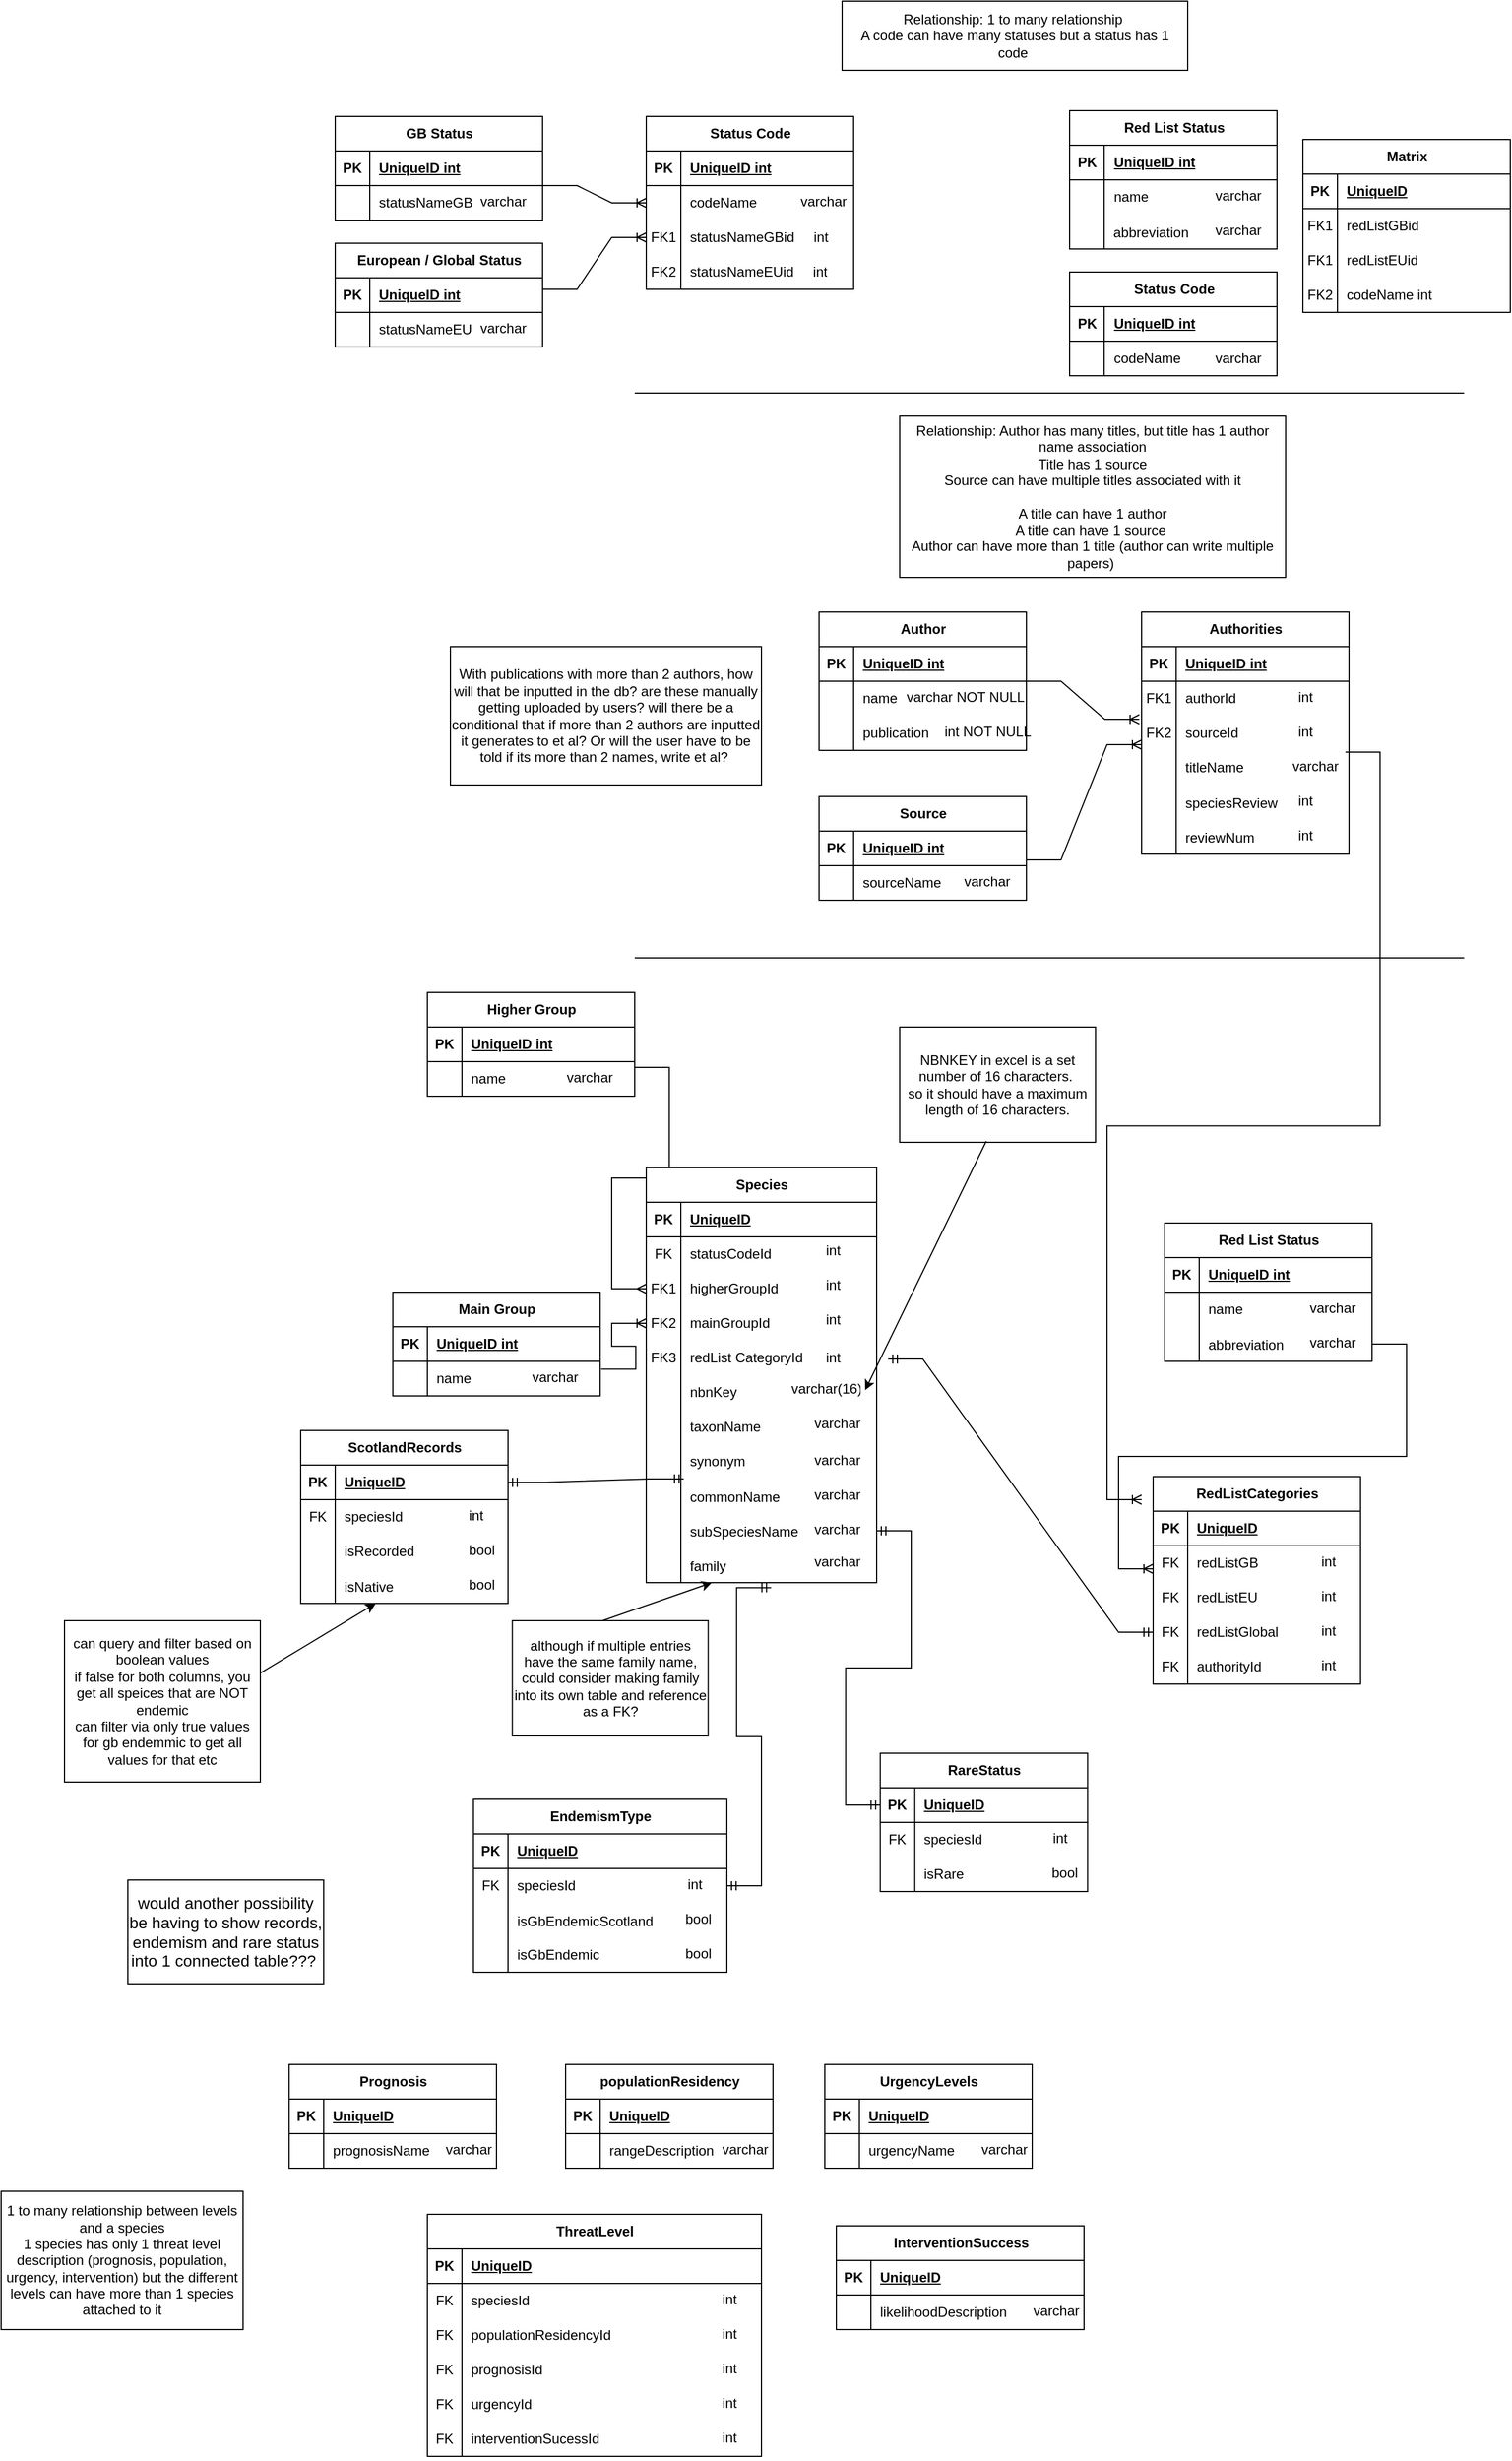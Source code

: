 <mxfile version="22.1.16" type="github">
  <diagram id="R2lEEEUBdFMjLlhIrx00" name="Page-1">
    <mxGraphModel dx="1930" dy="434" grid="1" gridSize="10" guides="1" tooltips="1" connect="1" arrows="1" fold="1" page="1" pageScale="1" pageWidth="850" pageHeight="1100" math="0" shadow="0" extFonts="Permanent Marker^https://fonts.googleapis.com/css?family=Permanent+Marker">
      <root>
        <mxCell id="0" />
        <mxCell id="1" parent="0" />
        <mxCell id="nGbBRkOfRyIG1byeTW1x-73" value="GB Status" style="shape=table;startSize=30;container=1;collapsible=1;childLayout=tableLayout;fixedRows=1;rowLines=0;fontStyle=1;align=center;resizeLast=1;html=1;" vertex="1" parent="1">
          <mxGeometry x="-190" y="150" width="180" height="90" as="geometry" />
        </mxCell>
        <mxCell id="nGbBRkOfRyIG1byeTW1x-74" value="" style="shape=tableRow;horizontal=0;startSize=0;swimlaneHead=0;swimlaneBody=0;fillColor=none;collapsible=0;dropTarget=0;points=[[0,0.5],[1,0.5]];portConstraint=eastwest;top=0;left=0;right=0;bottom=1;" vertex="1" parent="nGbBRkOfRyIG1byeTW1x-73">
          <mxGeometry y="30" width="180" height="30" as="geometry" />
        </mxCell>
        <mxCell id="nGbBRkOfRyIG1byeTW1x-75" value="PK" style="shape=partialRectangle;connectable=0;fillColor=none;top=0;left=0;bottom=0;right=0;fontStyle=1;overflow=hidden;whiteSpace=wrap;html=1;" vertex="1" parent="nGbBRkOfRyIG1byeTW1x-74">
          <mxGeometry width="30" height="30" as="geometry">
            <mxRectangle width="30" height="30" as="alternateBounds" />
          </mxGeometry>
        </mxCell>
        <mxCell id="nGbBRkOfRyIG1byeTW1x-76" value="UniqueID int" style="shape=partialRectangle;connectable=0;fillColor=none;top=0;left=0;bottom=0;right=0;align=left;spacingLeft=6;fontStyle=5;overflow=hidden;whiteSpace=wrap;html=1;" vertex="1" parent="nGbBRkOfRyIG1byeTW1x-74">
          <mxGeometry x="30" width="150" height="30" as="geometry">
            <mxRectangle width="150" height="30" as="alternateBounds" />
          </mxGeometry>
        </mxCell>
        <mxCell id="nGbBRkOfRyIG1byeTW1x-77" value="" style="shape=tableRow;horizontal=0;startSize=0;swimlaneHead=0;swimlaneBody=0;fillColor=none;collapsible=0;dropTarget=0;points=[[0,0.5],[1,0.5]];portConstraint=eastwest;top=0;left=0;right=0;bottom=0;" vertex="1" parent="nGbBRkOfRyIG1byeTW1x-73">
          <mxGeometry y="60" width="180" height="30" as="geometry" />
        </mxCell>
        <mxCell id="nGbBRkOfRyIG1byeTW1x-78" value="" style="shape=partialRectangle;connectable=0;fillColor=none;top=0;left=0;bottom=0;right=0;editable=1;overflow=hidden;whiteSpace=wrap;html=1;" vertex="1" parent="nGbBRkOfRyIG1byeTW1x-77">
          <mxGeometry width="30" height="30" as="geometry">
            <mxRectangle width="30" height="30" as="alternateBounds" />
          </mxGeometry>
        </mxCell>
        <mxCell id="nGbBRkOfRyIG1byeTW1x-79" value="statusNameGB" style="shape=partialRectangle;connectable=0;fillColor=none;top=0;left=0;bottom=0;right=0;align=left;spacingLeft=6;overflow=hidden;whiteSpace=wrap;html=1;" vertex="1" parent="nGbBRkOfRyIG1byeTW1x-77">
          <mxGeometry x="30" width="150" height="30" as="geometry">
            <mxRectangle width="150" height="30" as="alternateBounds" />
          </mxGeometry>
        </mxCell>
        <mxCell id="nGbBRkOfRyIG1byeTW1x-98" value="varchar" style="text;strokeColor=none;fillColor=none;spacingLeft=4;spacingRight=4;overflow=hidden;rotatable=0;points=[[0,0.5],[1,0.5]];portConstraint=eastwest;fontSize=12;whiteSpace=wrap;html=1;" vertex="1" parent="1">
          <mxGeometry x="-70" y="210" width="60" height="30" as="geometry" />
        </mxCell>
        <mxCell id="nGbBRkOfRyIG1byeTW1x-167" value="European / Global Status" style="shape=table;startSize=30;container=1;collapsible=1;childLayout=tableLayout;fixedRows=1;rowLines=0;fontStyle=1;align=center;resizeLast=1;html=1;" vertex="1" parent="1">
          <mxGeometry x="-190" y="260" width="180" height="90" as="geometry" />
        </mxCell>
        <mxCell id="nGbBRkOfRyIG1byeTW1x-168" value="" style="shape=tableRow;horizontal=0;startSize=0;swimlaneHead=0;swimlaneBody=0;fillColor=none;collapsible=0;dropTarget=0;points=[[0,0.5],[1,0.5]];portConstraint=eastwest;top=0;left=0;right=0;bottom=1;" vertex="1" parent="nGbBRkOfRyIG1byeTW1x-167">
          <mxGeometry y="30" width="180" height="30" as="geometry" />
        </mxCell>
        <mxCell id="nGbBRkOfRyIG1byeTW1x-169" value="PK" style="shape=partialRectangle;connectable=0;fillColor=none;top=0;left=0;bottom=0;right=0;fontStyle=1;overflow=hidden;whiteSpace=wrap;html=1;" vertex="1" parent="nGbBRkOfRyIG1byeTW1x-168">
          <mxGeometry width="30" height="30" as="geometry">
            <mxRectangle width="30" height="30" as="alternateBounds" />
          </mxGeometry>
        </mxCell>
        <mxCell id="nGbBRkOfRyIG1byeTW1x-170" value="UniqueID int" style="shape=partialRectangle;connectable=0;fillColor=none;top=0;left=0;bottom=0;right=0;align=left;spacingLeft=6;fontStyle=5;overflow=hidden;whiteSpace=wrap;html=1;" vertex="1" parent="nGbBRkOfRyIG1byeTW1x-168">
          <mxGeometry x="30" width="150" height="30" as="geometry">
            <mxRectangle width="150" height="30" as="alternateBounds" />
          </mxGeometry>
        </mxCell>
        <mxCell id="nGbBRkOfRyIG1byeTW1x-171" value="" style="shape=tableRow;horizontal=0;startSize=0;swimlaneHead=0;swimlaneBody=0;fillColor=none;collapsible=0;dropTarget=0;points=[[0,0.5],[1,0.5]];portConstraint=eastwest;top=0;left=0;right=0;bottom=0;" vertex="1" parent="nGbBRkOfRyIG1byeTW1x-167">
          <mxGeometry y="60" width="180" height="30" as="geometry" />
        </mxCell>
        <mxCell id="nGbBRkOfRyIG1byeTW1x-172" value="" style="shape=partialRectangle;connectable=0;fillColor=none;top=0;left=0;bottom=0;right=0;editable=1;overflow=hidden;whiteSpace=wrap;html=1;" vertex="1" parent="nGbBRkOfRyIG1byeTW1x-171">
          <mxGeometry width="30" height="30" as="geometry">
            <mxRectangle width="30" height="30" as="alternateBounds" />
          </mxGeometry>
        </mxCell>
        <mxCell id="nGbBRkOfRyIG1byeTW1x-173" value="statusNameEU" style="shape=partialRectangle;connectable=0;fillColor=none;top=0;left=0;bottom=0;right=0;align=left;spacingLeft=6;overflow=hidden;whiteSpace=wrap;html=1;" vertex="1" parent="nGbBRkOfRyIG1byeTW1x-171">
          <mxGeometry x="30" width="150" height="30" as="geometry">
            <mxRectangle width="150" height="30" as="alternateBounds" />
          </mxGeometry>
        </mxCell>
        <mxCell id="nGbBRkOfRyIG1byeTW1x-174" value="varchar" style="text;strokeColor=none;fillColor=none;spacingLeft=4;spacingRight=4;overflow=hidden;rotatable=0;points=[[0,0.5],[1,0.5]];portConstraint=eastwest;fontSize=12;whiteSpace=wrap;html=1;" vertex="1" parent="1">
          <mxGeometry x="-70" y="320" width="60" height="30" as="geometry" />
        </mxCell>
        <mxCell id="nGbBRkOfRyIG1byeTW1x-175" value="Relationship: 1 to many relationship&amp;nbsp;&lt;br&gt;A code can have many statuses but a status has 1 code&amp;nbsp;" style="rounded=0;whiteSpace=wrap;html=1;" vertex="1" parent="1">
          <mxGeometry x="250" y="50" width="300" height="60" as="geometry" />
        </mxCell>
        <mxCell id="nGbBRkOfRyIG1byeTW1x-194" value="Matrix" style="shape=table;startSize=30;container=1;collapsible=1;childLayout=tableLayout;fixedRows=1;rowLines=0;fontStyle=1;align=center;resizeLast=1;html=1;" vertex="1" parent="1">
          <mxGeometry x="650" y="170" width="180" height="150" as="geometry" />
        </mxCell>
        <mxCell id="nGbBRkOfRyIG1byeTW1x-195" value="" style="shape=tableRow;horizontal=0;startSize=0;swimlaneHead=0;swimlaneBody=0;fillColor=none;collapsible=0;dropTarget=0;points=[[0,0.5],[1,0.5]];portConstraint=eastwest;top=0;left=0;right=0;bottom=1;" vertex="1" parent="nGbBRkOfRyIG1byeTW1x-194">
          <mxGeometry y="30" width="180" height="30" as="geometry" />
        </mxCell>
        <mxCell id="nGbBRkOfRyIG1byeTW1x-196" value="PK" style="shape=partialRectangle;connectable=0;fillColor=none;top=0;left=0;bottom=0;right=0;fontStyle=1;overflow=hidden;whiteSpace=wrap;html=1;" vertex="1" parent="nGbBRkOfRyIG1byeTW1x-195">
          <mxGeometry width="30" height="30" as="geometry">
            <mxRectangle width="30" height="30" as="alternateBounds" />
          </mxGeometry>
        </mxCell>
        <mxCell id="nGbBRkOfRyIG1byeTW1x-197" value="UniqueID" style="shape=partialRectangle;connectable=0;fillColor=none;top=0;left=0;bottom=0;right=0;align=left;spacingLeft=6;fontStyle=5;overflow=hidden;whiteSpace=wrap;html=1;" vertex="1" parent="nGbBRkOfRyIG1byeTW1x-195">
          <mxGeometry x="30" width="150" height="30" as="geometry">
            <mxRectangle width="150" height="30" as="alternateBounds" />
          </mxGeometry>
        </mxCell>
        <mxCell id="nGbBRkOfRyIG1byeTW1x-346" value="" style="shape=tableRow;horizontal=0;startSize=0;swimlaneHead=0;swimlaneBody=0;fillColor=none;collapsible=0;dropTarget=0;points=[[0,0.5],[1,0.5]];portConstraint=eastwest;top=0;left=0;right=0;bottom=0;" vertex="1" parent="nGbBRkOfRyIG1byeTW1x-194">
          <mxGeometry y="60" width="180" height="30" as="geometry" />
        </mxCell>
        <mxCell id="nGbBRkOfRyIG1byeTW1x-347" value="FK1" style="shape=partialRectangle;connectable=0;fillColor=none;top=0;left=0;bottom=0;right=0;fontStyle=0;overflow=hidden;whiteSpace=wrap;html=1;" vertex="1" parent="nGbBRkOfRyIG1byeTW1x-346">
          <mxGeometry width="30" height="30" as="geometry">
            <mxRectangle width="30" height="30" as="alternateBounds" />
          </mxGeometry>
        </mxCell>
        <mxCell id="nGbBRkOfRyIG1byeTW1x-348" value="redListGBid" style="shape=partialRectangle;connectable=0;fillColor=none;top=0;left=0;bottom=0;right=0;align=left;spacingLeft=6;fontStyle=0;overflow=hidden;whiteSpace=wrap;html=1;" vertex="1" parent="nGbBRkOfRyIG1byeTW1x-346">
          <mxGeometry x="30" width="150" height="30" as="geometry">
            <mxRectangle width="150" height="30" as="alternateBounds" />
          </mxGeometry>
        </mxCell>
        <mxCell id="nGbBRkOfRyIG1byeTW1x-354" value="" style="shape=tableRow;horizontal=0;startSize=0;swimlaneHead=0;swimlaneBody=0;fillColor=none;collapsible=0;dropTarget=0;points=[[0,0.5],[1,0.5]];portConstraint=eastwest;top=0;left=0;right=0;bottom=0;" vertex="1" parent="nGbBRkOfRyIG1byeTW1x-194">
          <mxGeometry y="90" width="180" height="30" as="geometry" />
        </mxCell>
        <mxCell id="nGbBRkOfRyIG1byeTW1x-355" value="FK1" style="shape=partialRectangle;connectable=0;fillColor=none;top=0;left=0;bottom=0;right=0;fontStyle=0;overflow=hidden;whiteSpace=wrap;html=1;" vertex="1" parent="nGbBRkOfRyIG1byeTW1x-354">
          <mxGeometry width="30" height="30" as="geometry">
            <mxRectangle width="30" height="30" as="alternateBounds" />
          </mxGeometry>
        </mxCell>
        <mxCell id="nGbBRkOfRyIG1byeTW1x-356" value="redListEUid" style="shape=partialRectangle;connectable=0;fillColor=none;top=0;left=0;bottom=0;right=0;align=left;spacingLeft=6;fontStyle=0;overflow=hidden;whiteSpace=wrap;html=1;" vertex="1" parent="nGbBRkOfRyIG1byeTW1x-354">
          <mxGeometry x="30" width="150" height="30" as="geometry">
            <mxRectangle width="150" height="30" as="alternateBounds" />
          </mxGeometry>
        </mxCell>
        <mxCell id="nGbBRkOfRyIG1byeTW1x-216" value="" style="shape=tableRow;horizontal=0;startSize=0;swimlaneHead=0;swimlaneBody=0;fillColor=none;collapsible=0;dropTarget=0;points=[[0,0.5],[1,0.5]];portConstraint=eastwest;top=0;left=0;right=0;bottom=0;" vertex="1" parent="nGbBRkOfRyIG1byeTW1x-194">
          <mxGeometry y="120" width="180" height="30" as="geometry" />
        </mxCell>
        <mxCell id="nGbBRkOfRyIG1byeTW1x-217" value="FK2" style="shape=partialRectangle;connectable=0;fillColor=none;top=0;left=0;bottom=0;right=0;fontStyle=0;overflow=hidden;whiteSpace=wrap;html=1;" vertex="1" parent="nGbBRkOfRyIG1byeTW1x-216">
          <mxGeometry width="30" height="30" as="geometry">
            <mxRectangle width="30" height="30" as="alternateBounds" />
          </mxGeometry>
        </mxCell>
        <mxCell id="nGbBRkOfRyIG1byeTW1x-218" value="codeName int" style="shape=partialRectangle;connectable=0;fillColor=none;top=0;left=0;bottom=0;right=0;align=left;spacingLeft=6;fontStyle=0;overflow=hidden;whiteSpace=wrap;html=1;" vertex="1" parent="nGbBRkOfRyIG1byeTW1x-216">
          <mxGeometry x="30" width="150" height="30" as="geometry">
            <mxRectangle width="150" height="30" as="alternateBounds" />
          </mxGeometry>
        </mxCell>
        <mxCell id="nGbBRkOfRyIG1byeTW1x-236" value="" style="endArrow=none;html=1;rounded=0;" edge="1" parent="1">
          <mxGeometry relative="1" as="geometry">
            <mxPoint x="70" y="390" as="sourcePoint" />
            <mxPoint x="790" y="390" as="targetPoint" />
          </mxGeometry>
        </mxCell>
        <mxCell id="nGbBRkOfRyIG1byeTW1x-237" value="Author" style="shape=table;startSize=30;container=1;collapsible=1;childLayout=tableLayout;fixedRows=1;rowLines=0;fontStyle=1;align=center;resizeLast=1;html=1;" vertex="1" parent="1">
          <mxGeometry x="230" y="580" width="180" height="120" as="geometry" />
        </mxCell>
        <mxCell id="nGbBRkOfRyIG1byeTW1x-238" value="" style="shape=tableRow;horizontal=0;startSize=0;swimlaneHead=0;swimlaneBody=0;fillColor=none;collapsible=0;dropTarget=0;points=[[0,0.5],[1,0.5]];portConstraint=eastwest;top=0;left=0;right=0;bottom=1;" vertex="1" parent="nGbBRkOfRyIG1byeTW1x-237">
          <mxGeometry y="30" width="180" height="30" as="geometry" />
        </mxCell>
        <mxCell id="nGbBRkOfRyIG1byeTW1x-239" value="PK" style="shape=partialRectangle;connectable=0;fillColor=none;top=0;left=0;bottom=0;right=0;fontStyle=1;overflow=hidden;whiteSpace=wrap;html=1;" vertex="1" parent="nGbBRkOfRyIG1byeTW1x-238">
          <mxGeometry width="30" height="30" as="geometry">
            <mxRectangle width="30" height="30" as="alternateBounds" />
          </mxGeometry>
        </mxCell>
        <mxCell id="nGbBRkOfRyIG1byeTW1x-240" value="UniqueID int" style="shape=partialRectangle;connectable=0;fillColor=none;top=0;left=0;bottom=0;right=0;align=left;spacingLeft=6;fontStyle=5;overflow=hidden;whiteSpace=wrap;html=1;" vertex="1" parent="nGbBRkOfRyIG1byeTW1x-238">
          <mxGeometry x="30" width="150" height="30" as="geometry">
            <mxRectangle width="150" height="30" as="alternateBounds" />
          </mxGeometry>
        </mxCell>
        <mxCell id="nGbBRkOfRyIG1byeTW1x-241" value="" style="shape=tableRow;horizontal=0;startSize=0;swimlaneHead=0;swimlaneBody=0;fillColor=none;collapsible=0;dropTarget=0;points=[[0,0.5],[1,0.5]];portConstraint=eastwest;top=0;left=0;right=0;bottom=0;" vertex="1" parent="nGbBRkOfRyIG1byeTW1x-237">
          <mxGeometry y="60" width="180" height="30" as="geometry" />
        </mxCell>
        <mxCell id="nGbBRkOfRyIG1byeTW1x-242" value="" style="shape=partialRectangle;connectable=0;fillColor=none;top=0;left=0;bottom=0;right=0;editable=1;overflow=hidden;whiteSpace=wrap;html=1;" vertex="1" parent="nGbBRkOfRyIG1byeTW1x-241">
          <mxGeometry width="30" height="30" as="geometry">
            <mxRectangle width="30" height="30" as="alternateBounds" />
          </mxGeometry>
        </mxCell>
        <mxCell id="nGbBRkOfRyIG1byeTW1x-243" value="name&amp;nbsp;" style="shape=partialRectangle;connectable=0;fillColor=none;top=0;left=0;bottom=0;right=0;align=left;spacingLeft=6;overflow=hidden;whiteSpace=wrap;html=1;" vertex="1" parent="nGbBRkOfRyIG1byeTW1x-241">
          <mxGeometry x="30" width="150" height="30" as="geometry">
            <mxRectangle width="150" height="30" as="alternateBounds" />
          </mxGeometry>
        </mxCell>
        <mxCell id="nGbBRkOfRyIG1byeTW1x-244" value="" style="shape=tableRow;horizontal=0;startSize=0;swimlaneHead=0;swimlaneBody=0;fillColor=none;collapsible=0;dropTarget=0;points=[[0,0.5],[1,0.5]];portConstraint=eastwest;top=0;left=0;right=0;bottom=0;" vertex="1" parent="nGbBRkOfRyIG1byeTW1x-237">
          <mxGeometry y="90" width="180" height="30" as="geometry" />
        </mxCell>
        <mxCell id="nGbBRkOfRyIG1byeTW1x-245" value="" style="shape=partialRectangle;connectable=0;fillColor=none;top=0;left=0;bottom=0;right=0;editable=1;overflow=hidden;whiteSpace=wrap;html=1;" vertex="1" parent="nGbBRkOfRyIG1byeTW1x-244">
          <mxGeometry width="30" height="30" as="geometry">
            <mxRectangle width="30" height="30" as="alternateBounds" />
          </mxGeometry>
        </mxCell>
        <mxCell id="nGbBRkOfRyIG1byeTW1x-246" value="publication" style="shape=partialRectangle;connectable=0;fillColor=none;top=0;left=0;bottom=0;right=0;align=left;spacingLeft=6;overflow=hidden;whiteSpace=wrap;html=1;" vertex="1" parent="nGbBRkOfRyIG1byeTW1x-244">
          <mxGeometry x="30" width="150" height="30" as="geometry">
            <mxRectangle width="150" height="30" as="alternateBounds" />
          </mxGeometry>
        </mxCell>
        <mxCell id="nGbBRkOfRyIG1byeTW1x-250" value="varchar NOT NULL" style="text;strokeColor=none;fillColor=none;spacingLeft=4;spacingRight=4;overflow=hidden;rotatable=0;points=[[0,0.5],[1,0.5]];portConstraint=eastwest;fontSize=12;whiteSpace=wrap;html=1;" vertex="1" parent="1">
          <mxGeometry x="300" y="640" width="180" height="30" as="geometry" />
        </mxCell>
        <mxCell id="nGbBRkOfRyIG1byeTW1x-251" value="int NOT NULL" style="text;strokeColor=none;fillColor=none;spacingLeft=4;spacingRight=4;overflow=hidden;rotatable=0;points=[[0,0.5],[1,0.5]];portConstraint=eastwest;fontSize=12;whiteSpace=wrap;html=1;" vertex="1" parent="1">
          <mxGeometry x="332.5" y="670" width="115" height="20" as="geometry" />
        </mxCell>
        <mxCell id="nGbBRkOfRyIG1byeTW1x-265" value="Authorities" style="shape=table;startSize=30;container=1;collapsible=1;childLayout=tableLayout;fixedRows=1;rowLines=0;fontStyle=1;align=center;resizeLast=1;html=1;" vertex="1" parent="1">
          <mxGeometry x="510" y="580" width="180" height="210" as="geometry" />
        </mxCell>
        <mxCell id="nGbBRkOfRyIG1byeTW1x-266" value="" style="shape=tableRow;horizontal=0;startSize=0;swimlaneHead=0;swimlaneBody=0;fillColor=none;collapsible=0;dropTarget=0;points=[[0,0.5],[1,0.5]];portConstraint=eastwest;top=0;left=0;right=0;bottom=1;" vertex="1" parent="nGbBRkOfRyIG1byeTW1x-265">
          <mxGeometry y="30" width="180" height="30" as="geometry" />
        </mxCell>
        <mxCell id="nGbBRkOfRyIG1byeTW1x-267" value="PK" style="shape=partialRectangle;connectable=0;fillColor=none;top=0;left=0;bottom=0;right=0;fontStyle=1;overflow=hidden;whiteSpace=wrap;html=1;" vertex="1" parent="nGbBRkOfRyIG1byeTW1x-266">
          <mxGeometry width="30" height="30" as="geometry">
            <mxRectangle width="30" height="30" as="alternateBounds" />
          </mxGeometry>
        </mxCell>
        <mxCell id="nGbBRkOfRyIG1byeTW1x-268" value="UniqueID int" style="shape=partialRectangle;connectable=0;fillColor=none;top=0;left=0;bottom=0;right=0;align=left;spacingLeft=6;fontStyle=5;overflow=hidden;whiteSpace=wrap;html=1;" vertex="1" parent="nGbBRkOfRyIG1byeTW1x-266">
          <mxGeometry x="30" width="150" height="30" as="geometry">
            <mxRectangle width="150" height="30" as="alternateBounds" />
          </mxGeometry>
        </mxCell>
        <mxCell id="nGbBRkOfRyIG1byeTW1x-279" value="" style="shape=tableRow;horizontal=0;startSize=0;swimlaneHead=0;swimlaneBody=0;fillColor=none;collapsible=0;dropTarget=0;points=[[0,0.5],[1,0.5]];portConstraint=eastwest;top=0;left=0;right=0;bottom=0;" vertex="1" parent="nGbBRkOfRyIG1byeTW1x-265">
          <mxGeometry y="60" width="180" height="30" as="geometry" />
        </mxCell>
        <mxCell id="nGbBRkOfRyIG1byeTW1x-280" value="FK1" style="shape=partialRectangle;connectable=0;fillColor=none;top=0;left=0;bottom=0;right=0;fontStyle=0;overflow=hidden;whiteSpace=wrap;html=1;" vertex="1" parent="nGbBRkOfRyIG1byeTW1x-279">
          <mxGeometry width="30" height="30" as="geometry">
            <mxRectangle width="30" height="30" as="alternateBounds" />
          </mxGeometry>
        </mxCell>
        <mxCell id="nGbBRkOfRyIG1byeTW1x-281" value="authorId" style="shape=partialRectangle;connectable=0;fillColor=none;top=0;left=0;bottom=0;right=0;align=left;spacingLeft=6;fontStyle=0;overflow=hidden;whiteSpace=wrap;html=1;" vertex="1" parent="nGbBRkOfRyIG1byeTW1x-279">
          <mxGeometry x="30" width="150" height="30" as="geometry">
            <mxRectangle width="150" height="30" as="alternateBounds" />
          </mxGeometry>
        </mxCell>
        <mxCell id="nGbBRkOfRyIG1byeTW1x-291" value="" style="shape=tableRow;horizontal=0;startSize=0;swimlaneHead=0;swimlaneBody=0;fillColor=none;collapsible=0;dropTarget=0;points=[[0,0.5],[1,0.5]];portConstraint=eastwest;top=0;left=0;right=0;bottom=0;" vertex="1" parent="nGbBRkOfRyIG1byeTW1x-265">
          <mxGeometry y="90" width="180" height="30" as="geometry" />
        </mxCell>
        <mxCell id="nGbBRkOfRyIG1byeTW1x-292" value="FK2" style="shape=partialRectangle;connectable=0;fillColor=none;top=0;left=0;bottom=0;right=0;fontStyle=0;overflow=hidden;whiteSpace=wrap;html=1;" vertex="1" parent="nGbBRkOfRyIG1byeTW1x-291">
          <mxGeometry width="30" height="30" as="geometry">
            <mxRectangle width="30" height="30" as="alternateBounds" />
          </mxGeometry>
        </mxCell>
        <mxCell id="nGbBRkOfRyIG1byeTW1x-293" value="sourceId" style="shape=partialRectangle;connectable=0;fillColor=none;top=0;left=0;bottom=0;right=0;align=left;spacingLeft=6;fontStyle=0;overflow=hidden;whiteSpace=wrap;html=1;" vertex="1" parent="nGbBRkOfRyIG1byeTW1x-291">
          <mxGeometry x="30" width="150" height="30" as="geometry">
            <mxRectangle width="150" height="30" as="alternateBounds" />
          </mxGeometry>
        </mxCell>
        <mxCell id="nGbBRkOfRyIG1byeTW1x-269" value="" style="shape=tableRow;horizontal=0;startSize=0;swimlaneHead=0;swimlaneBody=0;fillColor=none;collapsible=0;dropTarget=0;points=[[0,0.5],[1,0.5]];portConstraint=eastwest;top=0;left=0;right=0;bottom=0;" vertex="1" parent="nGbBRkOfRyIG1byeTW1x-265">
          <mxGeometry y="120" width="180" height="30" as="geometry" />
        </mxCell>
        <mxCell id="nGbBRkOfRyIG1byeTW1x-270" value="" style="shape=partialRectangle;connectable=0;fillColor=none;top=0;left=0;bottom=0;right=0;editable=1;overflow=hidden;whiteSpace=wrap;html=1;" vertex="1" parent="nGbBRkOfRyIG1byeTW1x-269">
          <mxGeometry width="30" height="30" as="geometry">
            <mxRectangle width="30" height="30" as="alternateBounds" />
          </mxGeometry>
        </mxCell>
        <mxCell id="nGbBRkOfRyIG1byeTW1x-271" value="titleName&amp;nbsp;" style="shape=partialRectangle;connectable=0;fillColor=none;top=0;left=0;bottom=0;right=0;align=left;spacingLeft=6;overflow=hidden;whiteSpace=wrap;html=1;" vertex="1" parent="nGbBRkOfRyIG1byeTW1x-269">
          <mxGeometry x="30" width="150" height="30" as="geometry">
            <mxRectangle width="150" height="30" as="alternateBounds" />
          </mxGeometry>
        </mxCell>
        <mxCell id="nGbBRkOfRyIG1byeTW1x-298" value="" style="shape=tableRow;horizontal=0;startSize=0;swimlaneHead=0;swimlaneBody=0;fillColor=none;collapsible=0;dropTarget=0;points=[[0,0.5],[1,0.5]];portConstraint=eastwest;top=0;left=0;right=0;bottom=0;" vertex="1" parent="nGbBRkOfRyIG1byeTW1x-265">
          <mxGeometry y="150" width="180" height="30" as="geometry" />
        </mxCell>
        <mxCell id="nGbBRkOfRyIG1byeTW1x-299" value="" style="shape=partialRectangle;connectable=0;fillColor=none;top=0;left=0;bottom=0;right=0;editable=1;overflow=hidden;" vertex="1" parent="nGbBRkOfRyIG1byeTW1x-298">
          <mxGeometry width="30" height="30" as="geometry">
            <mxRectangle width="30" height="30" as="alternateBounds" />
          </mxGeometry>
        </mxCell>
        <mxCell id="nGbBRkOfRyIG1byeTW1x-300" value="speciesReview" style="shape=partialRectangle;connectable=0;fillColor=none;top=0;left=0;bottom=0;right=0;align=left;spacingLeft=6;overflow=hidden;" vertex="1" parent="nGbBRkOfRyIG1byeTW1x-298">
          <mxGeometry x="30" width="150" height="30" as="geometry">
            <mxRectangle width="150" height="30" as="alternateBounds" />
          </mxGeometry>
        </mxCell>
        <mxCell id="nGbBRkOfRyIG1byeTW1x-303" value="" style="shape=tableRow;horizontal=0;startSize=0;swimlaneHead=0;swimlaneBody=0;fillColor=none;collapsible=0;dropTarget=0;points=[[0,0.5],[1,0.5]];portConstraint=eastwest;top=0;left=0;right=0;bottom=0;" vertex="1" parent="nGbBRkOfRyIG1byeTW1x-265">
          <mxGeometry y="180" width="180" height="30" as="geometry" />
        </mxCell>
        <mxCell id="nGbBRkOfRyIG1byeTW1x-304" value="" style="shape=partialRectangle;connectable=0;fillColor=none;top=0;left=0;bottom=0;right=0;editable=1;overflow=hidden;" vertex="1" parent="nGbBRkOfRyIG1byeTW1x-303">
          <mxGeometry width="30" height="30" as="geometry">
            <mxRectangle width="30" height="30" as="alternateBounds" />
          </mxGeometry>
        </mxCell>
        <mxCell id="nGbBRkOfRyIG1byeTW1x-305" value="reviewNum" style="shape=partialRectangle;connectable=0;fillColor=none;top=0;left=0;bottom=0;right=0;align=left;spacingLeft=6;overflow=hidden;" vertex="1" parent="nGbBRkOfRyIG1byeTW1x-303">
          <mxGeometry x="30" width="150" height="30" as="geometry">
            <mxRectangle width="150" height="30" as="alternateBounds" />
          </mxGeometry>
        </mxCell>
        <mxCell id="nGbBRkOfRyIG1byeTW1x-294" value="int" style="text;strokeColor=none;fillColor=none;spacingLeft=4;spacingRight=4;overflow=hidden;rotatable=0;points=[[0,0.5],[1,0.5]];portConstraint=eastwest;fontSize=12;whiteSpace=wrap;html=1;" vertex="1" parent="1">
          <mxGeometry x="640" y="640" width="40" height="30" as="geometry" />
        </mxCell>
        <mxCell id="nGbBRkOfRyIG1byeTW1x-295" value="int" style="text;strokeColor=none;fillColor=none;spacingLeft=4;spacingRight=4;overflow=hidden;rotatable=0;points=[[0,0.5],[1,0.5]];portConstraint=eastwest;fontSize=12;whiteSpace=wrap;html=1;" vertex="1" parent="1">
          <mxGeometry x="640" y="670" width="40" height="30" as="geometry" />
        </mxCell>
        <mxCell id="nGbBRkOfRyIG1byeTW1x-296" value="varchar" style="text;strokeColor=none;fillColor=none;spacingLeft=4;spacingRight=4;overflow=hidden;rotatable=0;points=[[0,0.5],[1,0.5]];portConstraint=eastwest;fontSize=12;whiteSpace=wrap;html=1;" vertex="1" parent="1">
          <mxGeometry x="635" y="700" width="50" height="30" as="geometry" />
        </mxCell>
        <mxCell id="nGbBRkOfRyIG1byeTW1x-301" value="int" style="text;strokeColor=none;fillColor=none;spacingLeft=4;spacingRight=4;overflow=hidden;rotatable=0;points=[[0,0.5],[1,0.5]];portConstraint=eastwest;fontSize=12;whiteSpace=wrap;html=1;" vertex="1" parent="1">
          <mxGeometry x="640" y="730" width="40" height="30" as="geometry" />
        </mxCell>
        <mxCell id="nGbBRkOfRyIG1byeTW1x-306" value="int" style="text;strokeColor=none;fillColor=none;spacingLeft=4;spacingRight=4;overflow=hidden;rotatable=0;points=[[0,0.5],[1,0.5]];portConstraint=eastwest;fontSize=12;whiteSpace=wrap;html=1;" vertex="1" parent="1">
          <mxGeometry x="640" y="760" width="40" height="30" as="geometry" />
        </mxCell>
        <mxCell id="nGbBRkOfRyIG1byeTW1x-307" value="Source" style="shape=table;startSize=30;container=1;collapsible=1;childLayout=tableLayout;fixedRows=1;rowLines=0;fontStyle=1;align=center;resizeLast=1;html=1;" vertex="1" parent="1">
          <mxGeometry x="230" y="740" width="180" height="90" as="geometry" />
        </mxCell>
        <mxCell id="nGbBRkOfRyIG1byeTW1x-308" value="" style="shape=tableRow;horizontal=0;startSize=0;swimlaneHead=0;swimlaneBody=0;fillColor=none;collapsible=0;dropTarget=0;points=[[0,0.5],[1,0.5]];portConstraint=eastwest;top=0;left=0;right=0;bottom=1;" vertex="1" parent="nGbBRkOfRyIG1byeTW1x-307">
          <mxGeometry y="30" width="180" height="30" as="geometry" />
        </mxCell>
        <mxCell id="nGbBRkOfRyIG1byeTW1x-309" value="PK" style="shape=partialRectangle;connectable=0;fillColor=none;top=0;left=0;bottom=0;right=0;fontStyle=1;overflow=hidden;whiteSpace=wrap;html=1;" vertex="1" parent="nGbBRkOfRyIG1byeTW1x-308">
          <mxGeometry width="30" height="30" as="geometry">
            <mxRectangle width="30" height="30" as="alternateBounds" />
          </mxGeometry>
        </mxCell>
        <mxCell id="nGbBRkOfRyIG1byeTW1x-310" value="UniqueID int" style="shape=partialRectangle;connectable=0;fillColor=none;top=0;left=0;bottom=0;right=0;align=left;spacingLeft=6;fontStyle=5;overflow=hidden;whiteSpace=wrap;html=1;" vertex="1" parent="nGbBRkOfRyIG1byeTW1x-308">
          <mxGeometry x="30" width="150" height="30" as="geometry">
            <mxRectangle width="150" height="30" as="alternateBounds" />
          </mxGeometry>
        </mxCell>
        <mxCell id="nGbBRkOfRyIG1byeTW1x-311" value="" style="shape=tableRow;horizontal=0;startSize=0;swimlaneHead=0;swimlaneBody=0;fillColor=none;collapsible=0;dropTarget=0;points=[[0,0.5],[1,0.5]];portConstraint=eastwest;top=0;left=0;right=0;bottom=0;" vertex="1" parent="nGbBRkOfRyIG1byeTW1x-307">
          <mxGeometry y="60" width="180" height="30" as="geometry" />
        </mxCell>
        <mxCell id="nGbBRkOfRyIG1byeTW1x-312" value="" style="shape=partialRectangle;connectable=0;fillColor=none;top=0;left=0;bottom=0;right=0;editable=1;overflow=hidden;whiteSpace=wrap;html=1;" vertex="1" parent="nGbBRkOfRyIG1byeTW1x-311">
          <mxGeometry width="30" height="30" as="geometry">
            <mxRectangle width="30" height="30" as="alternateBounds" />
          </mxGeometry>
        </mxCell>
        <mxCell id="nGbBRkOfRyIG1byeTW1x-313" value="sourceName" style="shape=partialRectangle;connectable=0;fillColor=none;top=0;left=0;bottom=0;right=0;align=left;spacingLeft=6;overflow=hidden;whiteSpace=wrap;html=1;" vertex="1" parent="nGbBRkOfRyIG1byeTW1x-311">
          <mxGeometry x="30" width="150" height="30" as="geometry">
            <mxRectangle width="150" height="30" as="alternateBounds" />
          </mxGeometry>
        </mxCell>
        <mxCell id="nGbBRkOfRyIG1byeTW1x-317" value="varchar" style="text;strokeColor=none;fillColor=none;spacingLeft=4;spacingRight=4;overflow=hidden;rotatable=0;points=[[0,0.5],[1,0.5]];portConstraint=eastwest;fontSize=12;whiteSpace=wrap;html=1;" vertex="1" parent="1">
          <mxGeometry x="350" y="800" width="50" height="30" as="geometry" />
        </mxCell>
        <mxCell id="nGbBRkOfRyIG1byeTW1x-318" value="Relationship: Author has many titles, but title has 1 author name association&lt;br&gt;Title has 1 source&lt;br&gt;Source can have multiple titles associated with it&lt;br&gt;&lt;br&gt;A title can have 1 author&lt;br&gt;A title can have 1 source&amp;nbsp;&lt;br&gt;Author can have more than 1 title (author can write multiple papers)&amp;nbsp;" style="rounded=0;whiteSpace=wrap;html=1;" vertex="1" parent="1">
          <mxGeometry x="300" y="410" width="335" height="140" as="geometry" />
        </mxCell>
        <mxCell id="nGbBRkOfRyIG1byeTW1x-319" value="" style="edgeStyle=entityRelationEdgeStyle;fontSize=12;html=1;endArrow=ERoneToMany;rounded=0;" edge="1" parent="1" target="nGbBRkOfRyIG1byeTW1x-140">
          <mxGeometry width="100" height="100" relative="1" as="geometry">
            <mxPoint x="-10" y="210" as="sourcePoint" />
            <mxPoint x="90" y="110" as="targetPoint" />
          </mxGeometry>
        </mxCell>
        <mxCell id="nGbBRkOfRyIG1byeTW1x-320" value="" style="edgeStyle=entityRelationEdgeStyle;fontSize=12;html=1;endArrow=ERoneToMany;rounded=0;entryX=0;entryY=0.5;entryDx=0;entryDy=0;" edge="1" parent="1" target="nGbBRkOfRyIG1byeTW1x-229">
          <mxGeometry width="100" height="100" relative="1" as="geometry">
            <mxPoint x="-10" y="300" as="sourcePoint" />
            <mxPoint x="90" y="200" as="targetPoint" />
          </mxGeometry>
        </mxCell>
        <mxCell id="nGbBRkOfRyIG1byeTW1x-321" value="" style="edgeStyle=entityRelationEdgeStyle;fontSize=12;html=1;endArrow=ERoneToMany;rounded=0;" edge="1" parent="1">
          <mxGeometry width="100" height="100" relative="1" as="geometry">
            <mxPoint x="410" y="640" as="sourcePoint" />
            <mxPoint x="508" y="673" as="targetPoint" />
          </mxGeometry>
        </mxCell>
        <mxCell id="nGbBRkOfRyIG1byeTW1x-322" value="" style="edgeStyle=entityRelationEdgeStyle;fontSize=12;html=1;endArrow=ERoneToMany;rounded=0;" edge="1" parent="1">
          <mxGeometry width="100" height="100" relative="1" as="geometry">
            <mxPoint x="410" y="795" as="sourcePoint" />
            <mxPoint x="510" y="695" as="targetPoint" />
          </mxGeometry>
        </mxCell>
        <mxCell id="nGbBRkOfRyIG1byeTW1x-323" value="With publications with more than 2 authors, how will that be inputted in the db? are these manually getting uploaded by users? will there be a conditional that if more than 2 authors are inputted it generates to et al? Or will the user have to be told if its more than 2 names, write et al?&amp;nbsp;" style="rounded=0;whiteSpace=wrap;html=1;" vertex="1" parent="1">
          <mxGeometry x="-90" y="610" width="270" height="120" as="geometry" />
        </mxCell>
        <mxCell id="nGbBRkOfRyIG1byeTW1x-357" value="" style="group" vertex="1" connectable="0" parent="1">
          <mxGeometry x="447.5" y="145" width="180" height="120" as="geometry" />
        </mxCell>
        <mxCell id="nGbBRkOfRyIG1byeTW1x-325" value="Red List Status" style="shape=table;startSize=30;container=1;collapsible=1;childLayout=tableLayout;fixedRows=1;rowLines=0;fontStyle=1;align=center;resizeLast=1;html=1;" vertex="1" parent="nGbBRkOfRyIG1byeTW1x-357">
          <mxGeometry width="180" height="120" as="geometry" />
        </mxCell>
        <mxCell id="nGbBRkOfRyIG1byeTW1x-326" value="" style="shape=tableRow;horizontal=0;startSize=0;swimlaneHead=0;swimlaneBody=0;fillColor=none;collapsible=0;dropTarget=0;points=[[0,0.5],[1,0.5]];portConstraint=eastwest;top=0;left=0;right=0;bottom=1;" vertex="1" parent="nGbBRkOfRyIG1byeTW1x-325">
          <mxGeometry y="30" width="180" height="30" as="geometry" />
        </mxCell>
        <mxCell id="nGbBRkOfRyIG1byeTW1x-327" value="PK" style="shape=partialRectangle;connectable=0;fillColor=none;top=0;left=0;bottom=0;right=0;fontStyle=1;overflow=hidden;whiteSpace=wrap;html=1;" vertex="1" parent="nGbBRkOfRyIG1byeTW1x-326">
          <mxGeometry width="30" height="30" as="geometry">
            <mxRectangle width="30" height="30" as="alternateBounds" />
          </mxGeometry>
        </mxCell>
        <mxCell id="nGbBRkOfRyIG1byeTW1x-328" value="UniqueID int" style="shape=partialRectangle;connectable=0;fillColor=none;top=0;left=0;bottom=0;right=0;align=left;spacingLeft=6;fontStyle=5;overflow=hidden;whiteSpace=wrap;html=1;" vertex="1" parent="nGbBRkOfRyIG1byeTW1x-326">
          <mxGeometry x="30" width="150" height="30" as="geometry">
            <mxRectangle width="150" height="30" as="alternateBounds" />
          </mxGeometry>
        </mxCell>
        <mxCell id="nGbBRkOfRyIG1byeTW1x-329" value="" style="shape=tableRow;horizontal=0;startSize=0;swimlaneHead=0;swimlaneBody=0;fillColor=none;collapsible=0;dropTarget=0;points=[[0,0.5],[1,0.5]];portConstraint=eastwest;top=0;left=0;right=0;bottom=0;" vertex="1" parent="nGbBRkOfRyIG1byeTW1x-325">
          <mxGeometry y="60" width="180" height="30" as="geometry" />
        </mxCell>
        <mxCell id="nGbBRkOfRyIG1byeTW1x-330" value="" style="shape=partialRectangle;connectable=0;fillColor=none;top=0;left=0;bottom=0;right=0;editable=1;overflow=hidden;whiteSpace=wrap;html=1;" vertex="1" parent="nGbBRkOfRyIG1byeTW1x-329">
          <mxGeometry width="30" height="30" as="geometry">
            <mxRectangle width="30" height="30" as="alternateBounds" />
          </mxGeometry>
        </mxCell>
        <mxCell id="nGbBRkOfRyIG1byeTW1x-331" value="name" style="shape=partialRectangle;connectable=0;fillColor=none;top=0;left=0;bottom=0;right=0;align=left;spacingLeft=6;overflow=hidden;whiteSpace=wrap;html=1;" vertex="1" parent="nGbBRkOfRyIG1byeTW1x-329">
          <mxGeometry x="30" width="150" height="30" as="geometry">
            <mxRectangle width="150" height="30" as="alternateBounds" />
          </mxGeometry>
        </mxCell>
        <mxCell id="nGbBRkOfRyIG1byeTW1x-341" value="" style="shape=tableRow;horizontal=0;startSize=0;swimlaneHead=0;swimlaneBody=0;fillColor=none;collapsible=0;dropTarget=0;points=[[0,0.5],[1,0.5]];portConstraint=eastwest;top=0;left=0;right=0;bottom=0;" vertex="1" parent="nGbBRkOfRyIG1byeTW1x-325">
          <mxGeometry y="90" width="180" height="30" as="geometry" />
        </mxCell>
        <mxCell id="nGbBRkOfRyIG1byeTW1x-342" value="" style="shape=partialRectangle;connectable=0;fillColor=none;top=0;left=0;bottom=0;right=0;editable=1;overflow=hidden;" vertex="1" parent="nGbBRkOfRyIG1byeTW1x-341">
          <mxGeometry width="30" height="30" as="geometry">
            <mxRectangle width="30" height="30" as="alternateBounds" />
          </mxGeometry>
        </mxCell>
        <mxCell id="nGbBRkOfRyIG1byeTW1x-343" value="abbreviation " style="shape=partialRectangle;connectable=0;fillColor=none;top=0;left=0;bottom=0;right=0;align=left;spacingLeft=6;overflow=hidden;" vertex="1" parent="nGbBRkOfRyIG1byeTW1x-341">
          <mxGeometry x="30" width="150" height="30" as="geometry">
            <mxRectangle width="150" height="30" as="alternateBounds" />
          </mxGeometry>
        </mxCell>
        <mxCell id="nGbBRkOfRyIG1byeTW1x-332" value="varchar" style="text;strokeColor=none;fillColor=none;spacingLeft=4;spacingRight=4;overflow=hidden;rotatable=0;points=[[0,0.5],[1,0.5]];portConstraint=eastwest;fontSize=12;whiteSpace=wrap;html=1;" vertex="1" parent="nGbBRkOfRyIG1byeTW1x-357">
          <mxGeometry x="120" y="60" width="60" height="30" as="geometry" />
        </mxCell>
        <mxCell id="nGbBRkOfRyIG1byeTW1x-344" value="varchar" style="text;strokeColor=none;fillColor=none;spacingLeft=4;spacingRight=4;overflow=hidden;rotatable=0;points=[[0,0.5],[1,0.5]];portConstraint=eastwest;fontSize=12;whiteSpace=wrap;html=1;" vertex="1" parent="nGbBRkOfRyIG1byeTW1x-357">
          <mxGeometry x="120" y="90" width="60" height="30" as="geometry" />
        </mxCell>
        <mxCell id="nGbBRkOfRyIG1byeTW1x-358" value="" style="group" vertex="1" connectable="0" parent="1">
          <mxGeometry x="80" y="150" width="187.5" height="150" as="geometry" />
        </mxCell>
        <mxCell id="nGbBRkOfRyIG1byeTW1x-136" value="Status Code" style="shape=table;startSize=30;container=1;collapsible=1;childLayout=tableLayout;fixedRows=1;rowLines=0;fontStyle=1;align=center;resizeLast=1;html=1;" vertex="1" parent="nGbBRkOfRyIG1byeTW1x-358">
          <mxGeometry width="180" height="150" as="geometry" />
        </mxCell>
        <mxCell id="nGbBRkOfRyIG1byeTW1x-137" value="" style="shape=tableRow;horizontal=0;startSize=0;swimlaneHead=0;swimlaneBody=0;fillColor=none;collapsible=0;dropTarget=0;points=[[0,0.5],[1,0.5]];portConstraint=eastwest;top=0;left=0;right=0;bottom=1;" vertex="1" parent="nGbBRkOfRyIG1byeTW1x-136">
          <mxGeometry y="30" width="180" height="30" as="geometry" />
        </mxCell>
        <mxCell id="nGbBRkOfRyIG1byeTW1x-138" value="PK" style="shape=partialRectangle;connectable=0;fillColor=none;top=0;left=0;bottom=0;right=0;fontStyle=1;overflow=hidden;whiteSpace=wrap;html=1;" vertex="1" parent="nGbBRkOfRyIG1byeTW1x-137">
          <mxGeometry width="30" height="30" as="geometry">
            <mxRectangle width="30" height="30" as="alternateBounds" />
          </mxGeometry>
        </mxCell>
        <mxCell id="nGbBRkOfRyIG1byeTW1x-139" value="UniqueID int" style="shape=partialRectangle;connectable=0;fillColor=none;top=0;left=0;bottom=0;right=0;align=left;spacingLeft=6;fontStyle=5;overflow=hidden;whiteSpace=wrap;html=1;" vertex="1" parent="nGbBRkOfRyIG1byeTW1x-137">
          <mxGeometry x="30" width="150" height="30" as="geometry">
            <mxRectangle width="150" height="30" as="alternateBounds" />
          </mxGeometry>
        </mxCell>
        <mxCell id="nGbBRkOfRyIG1byeTW1x-140" value="" style="shape=tableRow;horizontal=0;startSize=0;swimlaneHead=0;swimlaneBody=0;fillColor=none;collapsible=0;dropTarget=0;points=[[0,0.5],[1,0.5]];portConstraint=eastwest;top=0;left=0;right=0;bottom=0;" vertex="1" parent="nGbBRkOfRyIG1byeTW1x-136">
          <mxGeometry y="60" width="180" height="30" as="geometry" />
        </mxCell>
        <mxCell id="nGbBRkOfRyIG1byeTW1x-141" value="" style="shape=partialRectangle;connectable=0;fillColor=none;top=0;left=0;bottom=0;right=0;editable=1;overflow=hidden;whiteSpace=wrap;html=1;" vertex="1" parent="nGbBRkOfRyIG1byeTW1x-140">
          <mxGeometry width="30" height="30" as="geometry">
            <mxRectangle width="30" height="30" as="alternateBounds" />
          </mxGeometry>
        </mxCell>
        <mxCell id="nGbBRkOfRyIG1byeTW1x-142" value="codeName" style="shape=partialRectangle;connectable=0;fillColor=none;top=0;left=0;bottom=0;right=0;align=left;spacingLeft=6;overflow=hidden;whiteSpace=wrap;html=1;" vertex="1" parent="nGbBRkOfRyIG1byeTW1x-140">
          <mxGeometry x="30" width="150" height="30" as="geometry">
            <mxRectangle width="150" height="30" as="alternateBounds" />
          </mxGeometry>
        </mxCell>
        <mxCell id="nGbBRkOfRyIG1byeTW1x-229" value="" style="shape=tableRow;horizontal=0;startSize=0;swimlaneHead=0;swimlaneBody=0;fillColor=none;collapsible=0;dropTarget=0;points=[[0,0.5],[1,0.5]];portConstraint=eastwest;top=0;left=0;right=0;bottom=0;" vertex="1" parent="nGbBRkOfRyIG1byeTW1x-136">
          <mxGeometry y="90" width="180" height="30" as="geometry" />
        </mxCell>
        <mxCell id="nGbBRkOfRyIG1byeTW1x-230" value="FK1" style="shape=partialRectangle;connectable=0;fillColor=none;top=0;left=0;bottom=0;right=0;fontStyle=0;overflow=hidden;whiteSpace=wrap;html=1;" vertex="1" parent="nGbBRkOfRyIG1byeTW1x-229">
          <mxGeometry width="30" height="30" as="geometry">
            <mxRectangle width="30" height="30" as="alternateBounds" />
          </mxGeometry>
        </mxCell>
        <mxCell id="nGbBRkOfRyIG1byeTW1x-231" value="statusNameGBid&amp;nbsp; &amp;nbsp; &amp;nbsp;int" style="shape=partialRectangle;connectable=0;fillColor=none;top=0;left=0;bottom=0;right=0;align=left;spacingLeft=6;fontStyle=0;overflow=hidden;whiteSpace=wrap;html=1;" vertex="1" parent="nGbBRkOfRyIG1byeTW1x-229">
          <mxGeometry x="30" width="150" height="30" as="geometry">
            <mxRectangle width="150" height="30" as="alternateBounds" />
          </mxGeometry>
        </mxCell>
        <mxCell id="nGbBRkOfRyIG1byeTW1x-233" value="" style="shape=tableRow;horizontal=0;startSize=0;swimlaneHead=0;swimlaneBody=0;fillColor=none;collapsible=0;dropTarget=0;points=[[0,0.5],[1,0.5]];portConstraint=eastwest;top=0;left=0;right=0;bottom=0;" vertex="1" parent="nGbBRkOfRyIG1byeTW1x-136">
          <mxGeometry y="120" width="180" height="30" as="geometry" />
        </mxCell>
        <mxCell id="nGbBRkOfRyIG1byeTW1x-234" value="FK2" style="shape=partialRectangle;connectable=0;fillColor=none;top=0;left=0;bottom=0;right=0;fontStyle=0;overflow=hidden;whiteSpace=wrap;html=1;" vertex="1" parent="nGbBRkOfRyIG1byeTW1x-233">
          <mxGeometry width="30" height="30" as="geometry">
            <mxRectangle width="30" height="30" as="alternateBounds" />
          </mxGeometry>
        </mxCell>
        <mxCell id="nGbBRkOfRyIG1byeTW1x-235" value="statusNameEUid&amp;nbsp; &amp;nbsp; &amp;nbsp;int" style="shape=partialRectangle;connectable=0;fillColor=none;top=0;left=0;bottom=0;right=0;align=left;spacingLeft=6;fontStyle=0;overflow=hidden;whiteSpace=wrap;html=1;" vertex="1" parent="nGbBRkOfRyIG1byeTW1x-233">
          <mxGeometry x="30" width="150" height="30" as="geometry">
            <mxRectangle width="150" height="30" as="alternateBounds" />
          </mxGeometry>
        </mxCell>
        <mxCell id="nGbBRkOfRyIG1byeTW1x-166" value="varchar" style="text;strokeColor=none;fillColor=none;spacingLeft=4;spacingRight=4;overflow=hidden;rotatable=0;points=[[0,0.5],[1,0.5]];portConstraint=eastwest;fontSize=12;whiteSpace=wrap;html=1;" vertex="1" parent="nGbBRkOfRyIG1byeTW1x-358">
          <mxGeometry x="127.5" y="60" width="60" height="30" as="geometry" />
        </mxCell>
        <mxCell id="nGbBRkOfRyIG1byeTW1x-359" value="" style="group" vertex="1" connectable="0" parent="1">
          <mxGeometry x="447.5" y="285" width="187.5" height="100" as="geometry" />
        </mxCell>
        <mxCell id="nGbBRkOfRyIG1byeTW1x-360" value="Status Code" style="shape=table;startSize=30;container=1;collapsible=1;childLayout=tableLayout;fixedRows=1;rowLines=0;fontStyle=1;align=center;resizeLast=1;html=1;" vertex="1" parent="nGbBRkOfRyIG1byeTW1x-359">
          <mxGeometry width="180" height="90" as="geometry" />
        </mxCell>
        <mxCell id="nGbBRkOfRyIG1byeTW1x-361" value="" style="shape=tableRow;horizontal=0;startSize=0;swimlaneHead=0;swimlaneBody=0;fillColor=none;collapsible=0;dropTarget=0;points=[[0,0.5],[1,0.5]];portConstraint=eastwest;top=0;left=0;right=0;bottom=1;" vertex="1" parent="nGbBRkOfRyIG1byeTW1x-360">
          <mxGeometry y="30" width="180" height="30" as="geometry" />
        </mxCell>
        <mxCell id="nGbBRkOfRyIG1byeTW1x-362" value="PK" style="shape=partialRectangle;connectable=0;fillColor=none;top=0;left=0;bottom=0;right=0;fontStyle=1;overflow=hidden;whiteSpace=wrap;html=1;" vertex="1" parent="nGbBRkOfRyIG1byeTW1x-361">
          <mxGeometry width="30" height="30" as="geometry">
            <mxRectangle width="30" height="30" as="alternateBounds" />
          </mxGeometry>
        </mxCell>
        <mxCell id="nGbBRkOfRyIG1byeTW1x-363" value="UniqueID int" style="shape=partialRectangle;connectable=0;fillColor=none;top=0;left=0;bottom=0;right=0;align=left;spacingLeft=6;fontStyle=5;overflow=hidden;whiteSpace=wrap;html=1;" vertex="1" parent="nGbBRkOfRyIG1byeTW1x-361">
          <mxGeometry x="30" width="150" height="30" as="geometry">
            <mxRectangle width="150" height="30" as="alternateBounds" />
          </mxGeometry>
        </mxCell>
        <mxCell id="nGbBRkOfRyIG1byeTW1x-364" value="" style="shape=tableRow;horizontal=0;startSize=0;swimlaneHead=0;swimlaneBody=0;fillColor=none;collapsible=0;dropTarget=0;points=[[0,0.5],[1,0.5]];portConstraint=eastwest;top=0;left=0;right=0;bottom=0;" vertex="1" parent="nGbBRkOfRyIG1byeTW1x-360">
          <mxGeometry y="60" width="180" height="30" as="geometry" />
        </mxCell>
        <mxCell id="nGbBRkOfRyIG1byeTW1x-365" value="" style="shape=partialRectangle;connectable=0;fillColor=none;top=0;left=0;bottom=0;right=0;editable=1;overflow=hidden;whiteSpace=wrap;html=1;" vertex="1" parent="nGbBRkOfRyIG1byeTW1x-364">
          <mxGeometry width="30" height="30" as="geometry">
            <mxRectangle width="30" height="30" as="alternateBounds" />
          </mxGeometry>
        </mxCell>
        <mxCell id="nGbBRkOfRyIG1byeTW1x-366" value="codeName" style="shape=partialRectangle;connectable=0;fillColor=none;top=0;left=0;bottom=0;right=0;align=left;spacingLeft=6;overflow=hidden;whiteSpace=wrap;html=1;" vertex="1" parent="nGbBRkOfRyIG1byeTW1x-364">
          <mxGeometry x="30" width="150" height="30" as="geometry">
            <mxRectangle width="150" height="30" as="alternateBounds" />
          </mxGeometry>
        </mxCell>
        <mxCell id="nGbBRkOfRyIG1byeTW1x-373" value="varchar" style="text;strokeColor=none;fillColor=none;spacingLeft=4;spacingRight=4;overflow=hidden;rotatable=0;points=[[0,0.5],[1,0.5]];portConstraint=eastwest;fontSize=12;whiteSpace=wrap;html=1;" vertex="1" parent="nGbBRkOfRyIG1byeTW1x-359">
          <mxGeometry x="120" y="61" width="60" height="20" as="geometry" />
        </mxCell>
        <mxCell id="nGbBRkOfRyIG1byeTW1x-375" value="" style="endArrow=none;html=1;rounded=0;" edge="1" parent="1">
          <mxGeometry relative="1" as="geometry">
            <mxPoint x="70" y="880" as="sourcePoint" />
            <mxPoint x="790" y="880" as="targetPoint" />
          </mxGeometry>
        </mxCell>
        <mxCell id="nGbBRkOfRyIG1byeTW1x-390" value="" style="group" vertex="1" connectable="0" parent="1">
          <mxGeometry x="-110" y="910" width="180" height="90" as="geometry" />
        </mxCell>
        <mxCell id="nGbBRkOfRyIG1byeTW1x-376" value="Higher Group" style="shape=table;startSize=30;container=1;collapsible=1;childLayout=tableLayout;fixedRows=1;rowLines=0;fontStyle=1;align=center;resizeLast=1;html=1;" vertex="1" parent="nGbBRkOfRyIG1byeTW1x-390">
          <mxGeometry width="180" height="90" as="geometry" />
        </mxCell>
        <mxCell id="nGbBRkOfRyIG1byeTW1x-377" value="" style="shape=tableRow;horizontal=0;startSize=0;swimlaneHead=0;swimlaneBody=0;fillColor=none;collapsible=0;dropTarget=0;points=[[0,0.5],[1,0.5]];portConstraint=eastwest;top=0;left=0;right=0;bottom=1;" vertex="1" parent="nGbBRkOfRyIG1byeTW1x-376">
          <mxGeometry y="30" width="180" height="30" as="geometry" />
        </mxCell>
        <mxCell id="nGbBRkOfRyIG1byeTW1x-378" value="PK" style="shape=partialRectangle;connectable=0;fillColor=none;top=0;left=0;bottom=0;right=0;fontStyle=1;overflow=hidden;whiteSpace=wrap;html=1;" vertex="1" parent="nGbBRkOfRyIG1byeTW1x-377">
          <mxGeometry width="30" height="30" as="geometry">
            <mxRectangle width="30" height="30" as="alternateBounds" />
          </mxGeometry>
        </mxCell>
        <mxCell id="nGbBRkOfRyIG1byeTW1x-379" value="UniqueID int" style="shape=partialRectangle;connectable=0;fillColor=none;top=0;left=0;bottom=0;right=0;align=left;spacingLeft=6;fontStyle=5;overflow=hidden;whiteSpace=wrap;html=1;" vertex="1" parent="nGbBRkOfRyIG1byeTW1x-377">
          <mxGeometry x="30" width="150" height="30" as="geometry">
            <mxRectangle width="150" height="30" as="alternateBounds" />
          </mxGeometry>
        </mxCell>
        <mxCell id="nGbBRkOfRyIG1byeTW1x-380" value="" style="shape=tableRow;horizontal=0;startSize=0;swimlaneHead=0;swimlaneBody=0;fillColor=none;collapsible=0;dropTarget=0;points=[[0,0.5],[1,0.5]];portConstraint=eastwest;top=0;left=0;right=0;bottom=0;" vertex="1" parent="nGbBRkOfRyIG1byeTW1x-376">
          <mxGeometry y="60" width="180" height="30" as="geometry" />
        </mxCell>
        <mxCell id="nGbBRkOfRyIG1byeTW1x-381" value="" style="shape=partialRectangle;connectable=0;fillColor=none;top=0;left=0;bottom=0;right=0;editable=1;overflow=hidden;whiteSpace=wrap;html=1;" vertex="1" parent="nGbBRkOfRyIG1byeTW1x-380">
          <mxGeometry width="30" height="30" as="geometry">
            <mxRectangle width="30" height="30" as="alternateBounds" />
          </mxGeometry>
        </mxCell>
        <mxCell id="nGbBRkOfRyIG1byeTW1x-382" value="name&amp;nbsp;" style="shape=partialRectangle;connectable=0;fillColor=none;top=0;left=0;bottom=0;right=0;align=left;spacingLeft=6;overflow=hidden;whiteSpace=wrap;html=1;" vertex="1" parent="nGbBRkOfRyIG1byeTW1x-380">
          <mxGeometry x="30" width="150" height="30" as="geometry">
            <mxRectangle width="150" height="30" as="alternateBounds" />
          </mxGeometry>
        </mxCell>
        <mxCell id="nGbBRkOfRyIG1byeTW1x-389" value="varchar" style="text;strokeColor=none;fillColor=none;spacingLeft=4;spacingRight=4;overflow=hidden;rotatable=0;points=[[0,0.5],[1,0.5]];portConstraint=eastwest;fontSize=12;whiteSpace=wrap;html=1;movable=0;resizable=0;deletable=0;editable=0;locked=1;connectable=0;" vertex="1" parent="nGbBRkOfRyIG1byeTW1x-390">
          <mxGeometry x="115" y="60" width="52.5" height="30" as="geometry" />
        </mxCell>
        <mxCell id="nGbBRkOfRyIG1byeTW1x-391" value="" style="group" vertex="1" connectable="0" parent="1">
          <mxGeometry x="-140" y="1170" width="180" height="90" as="geometry" />
        </mxCell>
        <mxCell id="nGbBRkOfRyIG1byeTW1x-392" value="Main Group" style="shape=table;startSize=30;container=1;collapsible=1;childLayout=tableLayout;fixedRows=1;rowLines=0;fontStyle=1;align=center;resizeLast=1;html=1;" vertex="1" parent="nGbBRkOfRyIG1byeTW1x-391">
          <mxGeometry width="180" height="90" as="geometry" />
        </mxCell>
        <mxCell id="nGbBRkOfRyIG1byeTW1x-393" value="" style="shape=tableRow;horizontal=0;startSize=0;swimlaneHead=0;swimlaneBody=0;fillColor=none;collapsible=0;dropTarget=0;points=[[0,0.5],[1,0.5]];portConstraint=eastwest;top=0;left=0;right=0;bottom=1;" vertex="1" parent="nGbBRkOfRyIG1byeTW1x-392">
          <mxGeometry y="30" width="180" height="30" as="geometry" />
        </mxCell>
        <mxCell id="nGbBRkOfRyIG1byeTW1x-394" value="PK" style="shape=partialRectangle;connectable=0;fillColor=none;top=0;left=0;bottom=0;right=0;fontStyle=1;overflow=hidden;whiteSpace=wrap;html=1;" vertex="1" parent="nGbBRkOfRyIG1byeTW1x-393">
          <mxGeometry width="30" height="30" as="geometry">
            <mxRectangle width="30" height="30" as="alternateBounds" />
          </mxGeometry>
        </mxCell>
        <mxCell id="nGbBRkOfRyIG1byeTW1x-395" value="UniqueID int" style="shape=partialRectangle;connectable=0;fillColor=none;top=0;left=0;bottom=0;right=0;align=left;spacingLeft=6;fontStyle=5;overflow=hidden;whiteSpace=wrap;html=1;" vertex="1" parent="nGbBRkOfRyIG1byeTW1x-393">
          <mxGeometry x="30" width="150" height="30" as="geometry">
            <mxRectangle width="150" height="30" as="alternateBounds" />
          </mxGeometry>
        </mxCell>
        <mxCell id="nGbBRkOfRyIG1byeTW1x-396" value="" style="shape=tableRow;horizontal=0;startSize=0;swimlaneHead=0;swimlaneBody=0;fillColor=none;collapsible=0;dropTarget=0;points=[[0,0.5],[1,0.5]];portConstraint=eastwest;top=0;left=0;right=0;bottom=0;" vertex="1" parent="nGbBRkOfRyIG1byeTW1x-392">
          <mxGeometry y="60" width="180" height="30" as="geometry" />
        </mxCell>
        <mxCell id="nGbBRkOfRyIG1byeTW1x-397" value="" style="shape=partialRectangle;connectable=0;fillColor=none;top=0;left=0;bottom=0;right=0;editable=1;overflow=hidden;whiteSpace=wrap;html=1;" vertex="1" parent="nGbBRkOfRyIG1byeTW1x-396">
          <mxGeometry width="30" height="30" as="geometry">
            <mxRectangle width="30" height="30" as="alternateBounds" />
          </mxGeometry>
        </mxCell>
        <mxCell id="nGbBRkOfRyIG1byeTW1x-398" value="name&amp;nbsp;" style="shape=partialRectangle;connectable=0;fillColor=none;top=0;left=0;bottom=0;right=0;align=left;spacingLeft=6;overflow=hidden;whiteSpace=wrap;html=1;" vertex="1" parent="nGbBRkOfRyIG1byeTW1x-396">
          <mxGeometry x="30" width="150" height="30" as="geometry">
            <mxRectangle width="150" height="30" as="alternateBounds" />
          </mxGeometry>
        </mxCell>
        <mxCell id="nGbBRkOfRyIG1byeTW1x-399" value="varchar" style="text;strokeColor=none;fillColor=none;spacingLeft=4;spacingRight=4;overflow=hidden;rotatable=0;points=[[0,0.5],[1,0.5]];portConstraint=eastwest;fontSize=12;whiteSpace=wrap;html=1;movable=0;resizable=0;deletable=0;editable=0;locked=1;connectable=0;" vertex="1" parent="nGbBRkOfRyIG1byeTW1x-391">
          <mxGeometry x="115" y="60" width="52.5" height="30" as="geometry" />
        </mxCell>
        <mxCell id="nGbBRkOfRyIG1byeTW1x-473" value="" style="endArrow=classic;html=1;rounded=0;exitX=0.425;exitY=0.021;exitDx=0;exitDy=0;exitPerimeter=0;" edge="1" parent="1" source="nGbBRkOfRyIG1byeTW1x-474" target="nGbBRkOfRyIG1byeTW1x-468">
          <mxGeometry width="50" height="50" relative="1" as="geometry">
            <mxPoint x="70" y="1450" as="sourcePoint" />
            <mxPoint x="120" y="1390" as="targetPoint" />
          </mxGeometry>
        </mxCell>
        <mxCell id="nGbBRkOfRyIG1byeTW1x-474" value="although if multiple entries have the same family name, could consider making family into its own table and reference as a FK?" style="rounded=0;whiteSpace=wrap;html=1;" vertex="1" parent="1">
          <mxGeometry x="-36.25" y="1455" width="170" height="100" as="geometry" />
        </mxCell>
        <mxCell id="nGbBRkOfRyIG1byeTW1x-484" value="RedListCategories" style="shape=table;startSize=30;container=1;collapsible=1;childLayout=tableLayout;fixedRows=1;rowLines=0;fontStyle=1;align=center;resizeLast=1;html=1;" vertex="1" parent="1">
          <mxGeometry x="520" y="1330" width="180" height="180" as="geometry" />
        </mxCell>
        <mxCell id="nGbBRkOfRyIG1byeTW1x-485" value="" style="shape=tableRow;horizontal=0;startSize=0;swimlaneHead=0;swimlaneBody=0;fillColor=none;collapsible=0;dropTarget=0;points=[[0,0.5],[1,0.5]];portConstraint=eastwest;top=0;left=0;right=0;bottom=1;" vertex="1" parent="nGbBRkOfRyIG1byeTW1x-484">
          <mxGeometry y="30" width="180" height="30" as="geometry" />
        </mxCell>
        <mxCell id="nGbBRkOfRyIG1byeTW1x-486" value="PK" style="shape=partialRectangle;connectable=0;fillColor=none;top=0;left=0;bottom=0;right=0;fontStyle=1;overflow=hidden;whiteSpace=wrap;html=1;" vertex="1" parent="nGbBRkOfRyIG1byeTW1x-485">
          <mxGeometry width="30" height="30" as="geometry">
            <mxRectangle width="30" height="30" as="alternateBounds" />
          </mxGeometry>
        </mxCell>
        <mxCell id="nGbBRkOfRyIG1byeTW1x-487" value="UniqueID" style="shape=partialRectangle;connectable=0;fillColor=none;top=0;left=0;bottom=0;right=0;align=left;spacingLeft=6;fontStyle=5;overflow=hidden;whiteSpace=wrap;html=1;" vertex="1" parent="nGbBRkOfRyIG1byeTW1x-485">
          <mxGeometry x="30" width="150" height="30" as="geometry">
            <mxRectangle width="150" height="30" as="alternateBounds" />
          </mxGeometry>
        </mxCell>
        <mxCell id="nGbBRkOfRyIG1byeTW1x-488" value="" style="shape=tableRow;horizontal=0;startSize=0;swimlaneHead=0;swimlaneBody=0;fillColor=none;collapsible=0;dropTarget=0;points=[[0,0.5],[1,0.5]];portConstraint=eastwest;top=0;left=0;right=0;bottom=0;" vertex="1" parent="nGbBRkOfRyIG1byeTW1x-484">
          <mxGeometry y="60" width="180" height="30" as="geometry" />
        </mxCell>
        <mxCell id="nGbBRkOfRyIG1byeTW1x-489" value="FK" style="shape=partialRectangle;connectable=0;fillColor=none;top=0;left=0;bottom=0;right=0;editable=1;overflow=hidden;whiteSpace=wrap;html=1;" vertex="1" parent="nGbBRkOfRyIG1byeTW1x-488">
          <mxGeometry width="30" height="30" as="geometry">
            <mxRectangle width="30" height="30" as="alternateBounds" />
          </mxGeometry>
        </mxCell>
        <mxCell id="nGbBRkOfRyIG1byeTW1x-490" value="redListGB" style="shape=partialRectangle;connectable=0;fillColor=none;top=0;left=0;bottom=0;right=0;align=left;spacingLeft=6;overflow=hidden;whiteSpace=wrap;html=1;" vertex="1" parent="nGbBRkOfRyIG1byeTW1x-488">
          <mxGeometry x="30" width="150" height="30" as="geometry">
            <mxRectangle width="150" height="30" as="alternateBounds" />
          </mxGeometry>
        </mxCell>
        <mxCell id="nGbBRkOfRyIG1byeTW1x-491" value="" style="shape=tableRow;horizontal=0;startSize=0;swimlaneHead=0;swimlaneBody=0;fillColor=none;collapsible=0;dropTarget=0;points=[[0,0.5],[1,0.5]];portConstraint=eastwest;top=0;left=0;right=0;bottom=0;" vertex="1" parent="nGbBRkOfRyIG1byeTW1x-484">
          <mxGeometry y="90" width="180" height="30" as="geometry" />
        </mxCell>
        <mxCell id="nGbBRkOfRyIG1byeTW1x-492" value="FK" style="shape=partialRectangle;connectable=0;fillColor=none;top=0;left=0;bottom=0;right=0;editable=1;overflow=hidden;whiteSpace=wrap;html=1;" vertex="1" parent="nGbBRkOfRyIG1byeTW1x-491">
          <mxGeometry width="30" height="30" as="geometry">
            <mxRectangle width="30" height="30" as="alternateBounds" />
          </mxGeometry>
        </mxCell>
        <mxCell id="nGbBRkOfRyIG1byeTW1x-493" value="redListEU" style="shape=partialRectangle;connectable=0;fillColor=none;top=0;left=0;bottom=0;right=0;align=left;spacingLeft=6;overflow=hidden;whiteSpace=wrap;html=1;" vertex="1" parent="nGbBRkOfRyIG1byeTW1x-491">
          <mxGeometry x="30" width="150" height="30" as="geometry">
            <mxRectangle width="150" height="30" as="alternateBounds" />
          </mxGeometry>
        </mxCell>
        <mxCell id="nGbBRkOfRyIG1byeTW1x-494" value="" style="shape=tableRow;horizontal=0;startSize=0;swimlaneHead=0;swimlaneBody=0;fillColor=none;collapsible=0;dropTarget=0;points=[[0,0.5],[1,0.5]];portConstraint=eastwest;top=0;left=0;right=0;bottom=0;" vertex="1" parent="nGbBRkOfRyIG1byeTW1x-484">
          <mxGeometry y="120" width="180" height="30" as="geometry" />
        </mxCell>
        <mxCell id="nGbBRkOfRyIG1byeTW1x-495" value="FK" style="shape=partialRectangle;connectable=0;fillColor=none;top=0;left=0;bottom=0;right=0;editable=1;overflow=hidden;whiteSpace=wrap;html=1;" vertex="1" parent="nGbBRkOfRyIG1byeTW1x-494">
          <mxGeometry width="30" height="30" as="geometry">
            <mxRectangle width="30" height="30" as="alternateBounds" />
          </mxGeometry>
        </mxCell>
        <mxCell id="nGbBRkOfRyIG1byeTW1x-496" value="redListGlobal" style="shape=partialRectangle;connectable=0;fillColor=none;top=0;left=0;bottom=0;right=0;align=left;spacingLeft=6;overflow=hidden;whiteSpace=wrap;html=1;" vertex="1" parent="nGbBRkOfRyIG1byeTW1x-494">
          <mxGeometry x="30" width="150" height="30" as="geometry">
            <mxRectangle width="150" height="30" as="alternateBounds" />
          </mxGeometry>
        </mxCell>
        <mxCell id="nGbBRkOfRyIG1byeTW1x-560" value="" style="shape=tableRow;horizontal=0;startSize=0;swimlaneHead=0;swimlaneBody=0;fillColor=none;collapsible=0;dropTarget=0;points=[[0,0.5],[1,0.5]];portConstraint=eastwest;top=0;left=0;right=0;bottom=0;" vertex="1" parent="nGbBRkOfRyIG1byeTW1x-484">
          <mxGeometry y="150" width="180" height="30" as="geometry" />
        </mxCell>
        <mxCell id="nGbBRkOfRyIG1byeTW1x-561" value="FK" style="shape=partialRectangle;connectable=0;fillColor=none;top=0;left=0;bottom=0;right=0;fontStyle=0;overflow=hidden;whiteSpace=wrap;html=1;" vertex="1" parent="nGbBRkOfRyIG1byeTW1x-560">
          <mxGeometry width="30" height="30" as="geometry">
            <mxRectangle width="30" height="30" as="alternateBounds" />
          </mxGeometry>
        </mxCell>
        <mxCell id="nGbBRkOfRyIG1byeTW1x-562" value="authorityId" style="shape=partialRectangle;connectable=0;fillColor=none;top=0;left=0;bottom=0;right=0;align=left;spacingLeft=6;fontStyle=0;overflow=hidden;whiteSpace=wrap;html=1;" vertex="1" parent="nGbBRkOfRyIG1byeTW1x-560">
          <mxGeometry x="30" width="150" height="30" as="geometry">
            <mxRectangle width="150" height="30" as="alternateBounds" />
          </mxGeometry>
        </mxCell>
        <mxCell id="nGbBRkOfRyIG1byeTW1x-497" value="" style="group" vertex="1" connectable="0" parent="1">
          <mxGeometry x="530" y="1080" width="180" height="150" as="geometry" />
        </mxCell>
        <mxCell id="nGbBRkOfRyIG1byeTW1x-498" value="Red List Status" style="shape=table;startSize=30;container=1;collapsible=1;childLayout=tableLayout;fixedRows=1;rowLines=0;fontStyle=1;align=center;resizeLast=1;html=1;" vertex="1" parent="nGbBRkOfRyIG1byeTW1x-497">
          <mxGeometry y="30" width="180" height="120" as="geometry" />
        </mxCell>
        <mxCell id="nGbBRkOfRyIG1byeTW1x-499" value="" style="shape=tableRow;horizontal=0;startSize=0;swimlaneHead=0;swimlaneBody=0;fillColor=none;collapsible=0;dropTarget=0;points=[[0,0.5],[1,0.5]];portConstraint=eastwest;top=0;left=0;right=0;bottom=1;" vertex="1" parent="nGbBRkOfRyIG1byeTW1x-498">
          <mxGeometry y="30" width="180" height="30" as="geometry" />
        </mxCell>
        <mxCell id="nGbBRkOfRyIG1byeTW1x-500" value="PK" style="shape=partialRectangle;connectable=0;fillColor=none;top=0;left=0;bottom=0;right=0;fontStyle=1;overflow=hidden;whiteSpace=wrap;html=1;" vertex="1" parent="nGbBRkOfRyIG1byeTW1x-499">
          <mxGeometry width="30" height="30" as="geometry">
            <mxRectangle width="30" height="30" as="alternateBounds" />
          </mxGeometry>
        </mxCell>
        <mxCell id="nGbBRkOfRyIG1byeTW1x-501" value="UniqueID int" style="shape=partialRectangle;connectable=0;fillColor=none;top=0;left=0;bottom=0;right=0;align=left;spacingLeft=6;fontStyle=5;overflow=hidden;whiteSpace=wrap;html=1;" vertex="1" parent="nGbBRkOfRyIG1byeTW1x-499">
          <mxGeometry x="30" width="150" height="30" as="geometry">
            <mxRectangle width="150" height="30" as="alternateBounds" />
          </mxGeometry>
        </mxCell>
        <mxCell id="nGbBRkOfRyIG1byeTW1x-502" value="" style="shape=tableRow;horizontal=0;startSize=0;swimlaneHead=0;swimlaneBody=0;fillColor=none;collapsible=0;dropTarget=0;points=[[0,0.5],[1,0.5]];portConstraint=eastwest;top=0;left=0;right=0;bottom=0;" vertex="1" parent="nGbBRkOfRyIG1byeTW1x-498">
          <mxGeometry y="60" width="180" height="30" as="geometry" />
        </mxCell>
        <mxCell id="nGbBRkOfRyIG1byeTW1x-503" value="" style="shape=partialRectangle;connectable=0;fillColor=none;top=0;left=0;bottom=0;right=0;editable=1;overflow=hidden;whiteSpace=wrap;html=1;" vertex="1" parent="nGbBRkOfRyIG1byeTW1x-502">
          <mxGeometry width="30" height="30" as="geometry">
            <mxRectangle width="30" height="30" as="alternateBounds" />
          </mxGeometry>
        </mxCell>
        <mxCell id="nGbBRkOfRyIG1byeTW1x-504" value="name" style="shape=partialRectangle;connectable=0;fillColor=none;top=0;left=0;bottom=0;right=0;align=left;spacingLeft=6;overflow=hidden;whiteSpace=wrap;html=1;" vertex="1" parent="nGbBRkOfRyIG1byeTW1x-502">
          <mxGeometry x="30" width="150" height="30" as="geometry">
            <mxRectangle width="150" height="30" as="alternateBounds" />
          </mxGeometry>
        </mxCell>
        <mxCell id="nGbBRkOfRyIG1byeTW1x-505" value="" style="shape=tableRow;horizontal=0;startSize=0;swimlaneHead=0;swimlaneBody=0;fillColor=none;collapsible=0;dropTarget=0;points=[[0,0.5],[1,0.5]];portConstraint=eastwest;top=0;left=0;right=0;bottom=0;" vertex="1" parent="nGbBRkOfRyIG1byeTW1x-498">
          <mxGeometry y="90" width="180" height="30" as="geometry" />
        </mxCell>
        <mxCell id="nGbBRkOfRyIG1byeTW1x-506" value="" style="shape=partialRectangle;connectable=0;fillColor=none;top=0;left=0;bottom=0;right=0;editable=1;overflow=hidden;" vertex="1" parent="nGbBRkOfRyIG1byeTW1x-505">
          <mxGeometry width="30" height="30" as="geometry">
            <mxRectangle width="30" height="30" as="alternateBounds" />
          </mxGeometry>
        </mxCell>
        <mxCell id="nGbBRkOfRyIG1byeTW1x-507" value="abbreviation " style="shape=partialRectangle;connectable=0;fillColor=none;top=0;left=0;bottom=0;right=0;align=left;spacingLeft=6;overflow=hidden;" vertex="1" parent="nGbBRkOfRyIG1byeTW1x-505">
          <mxGeometry x="30" width="150" height="30" as="geometry">
            <mxRectangle width="150" height="30" as="alternateBounds" />
          </mxGeometry>
        </mxCell>
        <mxCell id="nGbBRkOfRyIG1byeTW1x-509" value="varchar" style="text;strokeColor=none;fillColor=none;spacingLeft=4;spacingRight=4;overflow=hidden;rotatable=0;points=[[0,0.5],[1,0.5]];portConstraint=eastwest;fontSize=12;whiteSpace=wrap;html=1;" vertex="1" parent="nGbBRkOfRyIG1byeTW1x-497">
          <mxGeometry x="120" y="90" width="60" height="30" as="geometry" />
        </mxCell>
        <mxCell id="nGbBRkOfRyIG1byeTW1x-508" value="varchar" style="text;strokeColor=none;fillColor=none;spacingLeft=4;spacingRight=4;overflow=hidden;rotatable=0;points=[[0,0.5],[1,0.5]];portConstraint=eastwest;fontSize=12;whiteSpace=wrap;html=1;" vertex="1" parent="nGbBRkOfRyIG1byeTW1x-497">
          <mxGeometry x="120" y="120" width="60" height="30" as="geometry" />
        </mxCell>
        <mxCell id="nGbBRkOfRyIG1byeTW1x-512" value="" style="edgeStyle=entityRelationEdgeStyle;fontSize=12;html=1;endArrow=ERoneToMany;rounded=0;" edge="1" parent="1" source="nGbBRkOfRyIG1byeTW1x-505">
          <mxGeometry width="100" height="100" relative="1" as="geometry">
            <mxPoint x="570" y="1340" as="sourcePoint" />
            <mxPoint x="520" y="1410" as="targetPoint" />
            <Array as="points">
              <mxPoint x="610" y="1270" />
              <mxPoint x="840" y="1270" />
            </Array>
          </mxGeometry>
        </mxCell>
        <mxCell id="nGbBRkOfRyIG1byeTW1x-539" value="" style="group;movable=1;resizable=1;rotatable=1;deletable=1;editable=1;locked=0;connectable=1;" vertex="1" connectable="0" parent="1">
          <mxGeometry x="-220" y="1290" width="180" height="150" as="geometry" />
        </mxCell>
        <mxCell id="nGbBRkOfRyIG1byeTW1x-513" value="ScotlandRecords" style="shape=table;startSize=30;container=1;collapsible=1;childLayout=tableLayout;fixedRows=1;rowLines=0;fontStyle=1;align=center;resizeLast=1;html=1;movable=1;resizable=1;rotatable=1;deletable=1;editable=1;locked=0;connectable=1;" vertex="1" parent="nGbBRkOfRyIG1byeTW1x-539">
          <mxGeometry width="180" height="150" as="geometry" />
        </mxCell>
        <mxCell id="nGbBRkOfRyIG1byeTW1x-514" value="" style="shape=tableRow;horizontal=0;startSize=0;swimlaneHead=0;swimlaneBody=0;fillColor=none;collapsible=0;dropTarget=0;points=[[0,0.5],[1,0.5]];portConstraint=eastwest;top=0;left=0;right=0;bottom=1;movable=1;resizable=1;rotatable=1;deletable=1;editable=1;locked=0;connectable=1;" vertex="1" parent="nGbBRkOfRyIG1byeTW1x-513">
          <mxGeometry y="30" width="180" height="30" as="geometry" />
        </mxCell>
        <mxCell id="nGbBRkOfRyIG1byeTW1x-515" value="PK" style="shape=partialRectangle;connectable=1;fillColor=none;top=0;left=0;bottom=0;right=0;fontStyle=1;overflow=hidden;whiteSpace=wrap;html=1;movable=1;resizable=1;rotatable=1;deletable=1;editable=1;locked=0;" vertex="1" parent="nGbBRkOfRyIG1byeTW1x-514">
          <mxGeometry width="30" height="30" as="geometry">
            <mxRectangle width="30" height="30" as="alternateBounds" />
          </mxGeometry>
        </mxCell>
        <mxCell id="nGbBRkOfRyIG1byeTW1x-516" value="UniqueID" style="shape=partialRectangle;connectable=1;fillColor=none;top=0;left=0;bottom=0;right=0;align=left;spacingLeft=6;fontStyle=5;overflow=hidden;whiteSpace=wrap;html=1;movable=1;resizable=1;rotatable=1;deletable=1;editable=1;locked=0;" vertex="1" parent="nGbBRkOfRyIG1byeTW1x-514">
          <mxGeometry x="30" width="150" height="30" as="geometry">
            <mxRectangle width="150" height="30" as="alternateBounds" />
          </mxGeometry>
        </mxCell>
        <mxCell id="nGbBRkOfRyIG1byeTW1x-684" value="" style="shape=tableRow;horizontal=0;startSize=0;swimlaneHead=0;swimlaneBody=0;fillColor=none;collapsible=0;dropTarget=0;points=[[0,0.5],[1,0.5]];portConstraint=eastwest;top=0;left=0;right=0;bottom=0;" vertex="1" parent="nGbBRkOfRyIG1byeTW1x-513">
          <mxGeometry y="60" width="180" height="30" as="geometry" />
        </mxCell>
        <mxCell id="nGbBRkOfRyIG1byeTW1x-685" value="FK" style="shape=partialRectangle;connectable=0;fillColor=none;top=0;left=0;bottom=0;right=0;fontStyle=0;overflow=hidden;whiteSpace=wrap;html=1;" vertex="1" parent="nGbBRkOfRyIG1byeTW1x-684">
          <mxGeometry width="30" height="30" as="geometry">
            <mxRectangle width="30" height="30" as="alternateBounds" />
          </mxGeometry>
        </mxCell>
        <mxCell id="nGbBRkOfRyIG1byeTW1x-686" value="speciesId" style="shape=partialRectangle;connectable=0;fillColor=none;top=0;left=0;bottom=0;right=0;align=left;spacingLeft=6;fontStyle=0;overflow=hidden;whiteSpace=wrap;html=1;" vertex="1" parent="nGbBRkOfRyIG1byeTW1x-684">
          <mxGeometry x="30" width="150" height="30" as="geometry">
            <mxRectangle width="150" height="30" as="alternateBounds" />
          </mxGeometry>
        </mxCell>
        <mxCell id="nGbBRkOfRyIG1byeTW1x-517" value="" style="shape=tableRow;horizontal=0;startSize=0;swimlaneHead=0;swimlaneBody=0;fillColor=none;collapsible=0;dropTarget=0;points=[[0,0.5],[1,0.5]];portConstraint=eastwest;top=0;left=0;right=0;bottom=0;movable=1;resizable=1;rotatable=1;deletable=1;editable=1;locked=0;connectable=1;" vertex="1" parent="nGbBRkOfRyIG1byeTW1x-513">
          <mxGeometry y="90" width="180" height="30" as="geometry" />
        </mxCell>
        <mxCell id="nGbBRkOfRyIG1byeTW1x-518" value="" style="shape=partialRectangle;connectable=1;fillColor=none;top=0;left=0;bottom=0;right=0;editable=1;overflow=hidden;whiteSpace=wrap;html=1;movable=1;resizable=1;rotatable=1;deletable=1;locked=0;" vertex="1" parent="nGbBRkOfRyIG1byeTW1x-517">
          <mxGeometry width="30" height="30" as="geometry">
            <mxRectangle width="30" height="30" as="alternateBounds" />
          </mxGeometry>
        </mxCell>
        <mxCell id="nGbBRkOfRyIG1byeTW1x-519" value="isRecorded" style="shape=partialRectangle;connectable=1;fillColor=none;top=0;left=0;bottom=0;right=0;align=left;spacingLeft=6;overflow=hidden;whiteSpace=wrap;html=1;movable=1;resizable=1;rotatable=1;deletable=1;editable=1;locked=0;" vertex="1" parent="nGbBRkOfRyIG1byeTW1x-517">
          <mxGeometry x="30" width="150" height="30" as="geometry">
            <mxRectangle width="150" height="30" as="alternateBounds" />
          </mxGeometry>
        </mxCell>
        <mxCell id="nGbBRkOfRyIG1byeTW1x-535" value="" style="shape=tableRow;horizontal=0;startSize=0;swimlaneHead=0;swimlaneBody=0;fillColor=none;collapsible=0;dropTarget=0;points=[[0,0.5],[1,0.5]];portConstraint=eastwest;top=0;left=0;right=0;bottom=0;movable=1;resizable=1;rotatable=1;deletable=1;editable=1;locked=0;connectable=1;" vertex="1" parent="nGbBRkOfRyIG1byeTW1x-513">
          <mxGeometry y="120" width="180" height="30" as="geometry" />
        </mxCell>
        <mxCell id="nGbBRkOfRyIG1byeTW1x-536" value="" style="shape=partialRectangle;connectable=1;fillColor=none;top=0;left=0;bottom=0;right=0;editable=1;overflow=hidden;movable=1;resizable=1;rotatable=1;deletable=1;locked=0;" vertex="1" parent="nGbBRkOfRyIG1byeTW1x-535">
          <mxGeometry width="30" height="30" as="geometry">
            <mxRectangle width="30" height="30" as="alternateBounds" />
          </mxGeometry>
        </mxCell>
        <mxCell id="nGbBRkOfRyIG1byeTW1x-537" value="isNative" style="shape=partialRectangle;connectable=1;fillColor=none;top=0;left=0;bottom=0;right=0;align=left;spacingLeft=6;overflow=hidden;movable=1;resizable=1;rotatable=1;deletable=1;editable=1;locked=0;" vertex="1" parent="nGbBRkOfRyIG1byeTW1x-535">
          <mxGeometry x="30" width="150" height="30" as="geometry">
            <mxRectangle width="150" height="30" as="alternateBounds" />
          </mxGeometry>
        </mxCell>
        <mxCell id="nGbBRkOfRyIG1byeTW1x-538" value="bool" style="text;strokeColor=none;fillColor=none;spacingLeft=4;spacingRight=4;overflow=hidden;rotatable=1;points=[[0,0.5],[1,0.5]];portConstraint=eastwest;fontSize=12;whiteSpace=wrap;html=1;movable=1;resizable=1;deletable=1;editable=1;locked=0;connectable=1;" vertex="1" parent="nGbBRkOfRyIG1byeTW1x-539">
          <mxGeometry x="140" y="90" width="40" height="30" as="geometry" />
        </mxCell>
        <mxCell id="nGbBRkOfRyIG1byeTW1x-526" value="bool" style="text;strokeColor=none;fillColor=none;spacingLeft=4;spacingRight=4;overflow=hidden;rotatable=1;points=[[0,0.5],[1,0.5]];portConstraint=eastwest;fontSize=12;whiteSpace=wrap;html=1;movable=1;resizable=1;deletable=1;editable=1;locked=0;connectable=1;" vertex="1" parent="nGbBRkOfRyIG1byeTW1x-539">
          <mxGeometry x="140" y="120" width="40" height="30" as="geometry" />
        </mxCell>
        <mxCell id="nGbBRkOfRyIG1byeTW1x-687" value="int" style="text;strokeColor=none;fillColor=none;spacingLeft=4;spacingRight=4;overflow=hidden;rotatable=0;points=[[0,0.5],[1,0.5]];portConstraint=eastwest;fontSize=12;whiteSpace=wrap;html=1;" vertex="1" parent="nGbBRkOfRyIG1byeTW1x-539">
          <mxGeometry x="140" y="60" width="40" height="30" as="geometry" />
        </mxCell>
        <mxCell id="nGbBRkOfRyIG1byeTW1x-555" value="" style="edgeStyle=entityRelationEdgeStyle;fontSize=12;html=1;endArrow=ERmany;rounded=0;entryX=0;entryY=0.5;entryDx=0;entryDy=0;" edge="1" parent="1" target="nGbBRkOfRyIG1byeTW1x-414">
          <mxGeometry width="100" height="100" relative="1" as="geometry">
            <mxPoint x="70" y="975" as="sourcePoint" />
            <mxPoint x="140" y="990" as="targetPoint" />
            <Array as="points">
              <mxPoint x="70" y="970" />
            </Array>
          </mxGeometry>
        </mxCell>
        <mxCell id="nGbBRkOfRyIG1byeTW1x-558" value="" style="edgeStyle=entityRelationEdgeStyle;fontSize=12;html=1;endArrow=ERoneToMany;rounded=0;exitX=1.005;exitY=0.226;exitDx=0;exitDy=0;exitPerimeter=0;entryX=0;entryY=0.5;entryDx=0;entryDy=0;" edge="1" parent="1" source="nGbBRkOfRyIG1byeTW1x-396" target="nGbBRkOfRyIG1byeTW1x-418">
          <mxGeometry width="100" height="100" relative="1" as="geometry">
            <mxPoint x="80" y="1220" as="sourcePoint" />
            <mxPoint x="180" y="1120" as="targetPoint" />
          </mxGeometry>
        </mxCell>
        <mxCell id="nGbBRkOfRyIG1byeTW1x-564" value="int" style="text;strokeColor=none;fillColor=none;spacingLeft=4;spacingRight=4;overflow=hidden;rotatable=0;points=[[0,0.5],[1,0.5]];portConstraint=eastwest;fontSize=12;whiteSpace=wrap;html=1;" vertex="1" parent="1">
          <mxGeometry x="660" y="1390" width="40" height="30" as="geometry" />
        </mxCell>
        <mxCell id="nGbBRkOfRyIG1byeTW1x-565" value="int" style="text;strokeColor=none;fillColor=none;spacingLeft=4;spacingRight=4;overflow=hidden;rotatable=0;points=[[0,0.5],[1,0.5]];portConstraint=eastwest;fontSize=12;whiteSpace=wrap;html=1;" vertex="1" parent="1">
          <mxGeometry x="660" y="1420" width="40" height="30" as="geometry" />
        </mxCell>
        <mxCell id="nGbBRkOfRyIG1byeTW1x-566" value="int" style="text;strokeColor=none;fillColor=none;spacingLeft=4;spacingRight=4;overflow=hidden;rotatable=0;points=[[0,0.5],[1,0.5]];portConstraint=eastwest;fontSize=12;whiteSpace=wrap;html=1;" vertex="1" parent="1">
          <mxGeometry x="660" y="1450" width="40" height="30" as="geometry" />
        </mxCell>
        <mxCell id="nGbBRkOfRyIG1byeTW1x-567" value="int" style="text;strokeColor=none;fillColor=none;spacingLeft=4;spacingRight=4;overflow=hidden;rotatable=0;points=[[0,0.5],[1,0.5]];portConstraint=eastwest;fontSize=12;whiteSpace=wrap;html=1;" vertex="1" parent="1">
          <mxGeometry x="660" y="1480" width="40" height="30" as="geometry" />
        </mxCell>
        <mxCell id="nGbBRkOfRyIG1byeTW1x-589" value="can query and filter based on boolean values&lt;br&gt;if false for both columns, you get all speices that are NOT endemic&lt;br&gt;can filter via only true values for gb endemmic to get all values for that etc" style="rounded=0;whiteSpace=wrap;html=1;" vertex="1" parent="1">
          <mxGeometry x="-425" y="1455" width="170" height="140" as="geometry" />
        </mxCell>
        <mxCell id="nGbBRkOfRyIG1byeTW1x-400" value="Species" style="shape=table;startSize=30;container=1;collapsible=1;childLayout=tableLayout;fixedRows=1;rowLines=0;fontStyle=1;align=center;resizeLast=1;html=1;" vertex="1" parent="1">
          <mxGeometry x="80" y="1062" width="200" height="360" as="geometry" />
        </mxCell>
        <mxCell id="nGbBRkOfRyIG1byeTW1x-401" value="" style="shape=tableRow;horizontal=0;startSize=0;swimlaneHead=0;swimlaneBody=0;fillColor=none;collapsible=0;dropTarget=0;points=[[0,0.5],[1,0.5]];portConstraint=eastwest;top=0;left=0;right=0;bottom=1;" vertex="1" parent="nGbBRkOfRyIG1byeTW1x-400">
          <mxGeometry y="30" width="200" height="30" as="geometry" />
        </mxCell>
        <mxCell id="nGbBRkOfRyIG1byeTW1x-402" value="PK" style="shape=partialRectangle;connectable=0;fillColor=none;top=0;left=0;bottom=0;right=0;fontStyle=1;overflow=hidden;whiteSpace=wrap;html=1;" vertex="1" parent="nGbBRkOfRyIG1byeTW1x-401">
          <mxGeometry width="30" height="30" as="geometry">
            <mxRectangle width="30" height="30" as="alternateBounds" />
          </mxGeometry>
        </mxCell>
        <mxCell id="nGbBRkOfRyIG1byeTW1x-403" value="UniqueID" style="shape=partialRectangle;connectable=0;fillColor=none;top=0;left=0;bottom=0;right=0;align=left;spacingLeft=6;fontStyle=5;overflow=hidden;whiteSpace=wrap;html=1;" vertex="1" parent="nGbBRkOfRyIG1byeTW1x-401">
          <mxGeometry x="30" width="170" height="30" as="geometry">
            <mxRectangle width="170" height="30" as="alternateBounds" />
          </mxGeometry>
        </mxCell>
        <mxCell id="nGbBRkOfRyIG1byeTW1x-609" value="" style="shape=tableRow;horizontal=0;startSize=0;swimlaneHead=0;swimlaneBody=0;fillColor=none;collapsible=0;dropTarget=0;points=[[0,0.5],[1,0.5]];portConstraint=eastwest;top=0;left=0;right=0;bottom=0;" vertex="1" parent="nGbBRkOfRyIG1byeTW1x-400">
          <mxGeometry y="60" width="200" height="30" as="geometry" />
        </mxCell>
        <mxCell id="nGbBRkOfRyIG1byeTW1x-610" value="FK" style="shape=partialRectangle;connectable=0;fillColor=none;top=0;left=0;bottom=0;right=0;fontStyle=0;overflow=hidden;whiteSpace=wrap;html=1;" vertex="1" parent="nGbBRkOfRyIG1byeTW1x-609">
          <mxGeometry width="30" height="30" as="geometry">
            <mxRectangle width="30" height="30" as="alternateBounds" />
          </mxGeometry>
        </mxCell>
        <mxCell id="nGbBRkOfRyIG1byeTW1x-611" value="statusCodeId" style="shape=partialRectangle;connectable=0;fillColor=none;top=0;left=0;bottom=0;right=0;align=left;spacingLeft=6;fontStyle=0;overflow=hidden;whiteSpace=wrap;html=1;" vertex="1" parent="nGbBRkOfRyIG1byeTW1x-609">
          <mxGeometry x="30" width="170" height="30" as="geometry">
            <mxRectangle width="170" height="30" as="alternateBounds" />
          </mxGeometry>
        </mxCell>
        <mxCell id="nGbBRkOfRyIG1byeTW1x-414" value="" style="shape=tableRow;horizontal=0;startSize=0;swimlaneHead=0;swimlaneBody=0;fillColor=none;collapsible=0;dropTarget=0;points=[[0,0.5],[1,0.5]];portConstraint=eastwest;top=0;left=0;right=0;bottom=0;" vertex="1" parent="nGbBRkOfRyIG1byeTW1x-400">
          <mxGeometry y="90" width="200" height="30" as="geometry" />
        </mxCell>
        <mxCell id="nGbBRkOfRyIG1byeTW1x-415" value="FK1" style="shape=partialRectangle;connectable=0;fillColor=none;top=0;left=0;bottom=0;right=0;fontStyle=0;overflow=hidden;whiteSpace=wrap;html=1;" vertex="1" parent="nGbBRkOfRyIG1byeTW1x-414">
          <mxGeometry width="30" height="30" as="geometry">
            <mxRectangle width="30" height="30" as="alternateBounds" />
          </mxGeometry>
        </mxCell>
        <mxCell id="nGbBRkOfRyIG1byeTW1x-416" value="higherGroupId&amp;nbsp;" style="shape=partialRectangle;connectable=0;fillColor=none;top=0;left=0;bottom=0;right=0;align=left;spacingLeft=6;fontStyle=0;overflow=hidden;whiteSpace=wrap;html=1;" vertex="1" parent="nGbBRkOfRyIG1byeTW1x-414">
          <mxGeometry x="30" width="170" height="30" as="geometry">
            <mxRectangle width="170" height="30" as="alternateBounds" />
          </mxGeometry>
        </mxCell>
        <mxCell id="nGbBRkOfRyIG1byeTW1x-418" value="" style="shape=tableRow;horizontal=0;startSize=0;swimlaneHead=0;swimlaneBody=0;fillColor=none;collapsible=0;dropTarget=0;points=[[0,0.5],[1,0.5]];portConstraint=eastwest;top=0;left=0;right=0;bottom=0;" vertex="1" parent="nGbBRkOfRyIG1byeTW1x-400">
          <mxGeometry y="120" width="200" height="30" as="geometry" />
        </mxCell>
        <mxCell id="nGbBRkOfRyIG1byeTW1x-419" value="FK2" style="shape=partialRectangle;connectable=0;fillColor=none;top=0;left=0;bottom=0;right=0;fontStyle=0;overflow=hidden;whiteSpace=wrap;html=1;" vertex="1" parent="nGbBRkOfRyIG1byeTW1x-418">
          <mxGeometry width="30" height="30" as="geometry">
            <mxRectangle width="30" height="30" as="alternateBounds" />
          </mxGeometry>
        </mxCell>
        <mxCell id="nGbBRkOfRyIG1byeTW1x-420" value="mainGroupId" style="shape=partialRectangle;connectable=0;fillColor=none;top=0;left=0;bottom=0;right=0;align=left;spacingLeft=6;fontStyle=0;overflow=hidden;whiteSpace=wrap;html=1;" vertex="1" parent="nGbBRkOfRyIG1byeTW1x-418">
          <mxGeometry x="30" width="170" height="30" as="geometry">
            <mxRectangle width="170" height="30" as="alternateBounds" />
          </mxGeometry>
        </mxCell>
        <mxCell id="nGbBRkOfRyIG1byeTW1x-433" value="" style="shape=tableRow;horizontal=0;startSize=0;swimlaneHead=0;swimlaneBody=0;fillColor=none;collapsible=0;dropTarget=0;points=[[0,0.5],[1,0.5]];portConstraint=eastwest;top=0;left=0;right=0;bottom=0;" vertex="1" parent="nGbBRkOfRyIG1byeTW1x-400">
          <mxGeometry y="150" width="200" height="30" as="geometry" />
        </mxCell>
        <mxCell id="nGbBRkOfRyIG1byeTW1x-434" value="FK3" style="shape=partialRectangle;connectable=0;fillColor=none;top=0;left=0;bottom=0;right=0;fontStyle=0;overflow=hidden;whiteSpace=wrap;html=1;" vertex="1" parent="nGbBRkOfRyIG1byeTW1x-433">
          <mxGeometry width="30" height="30" as="geometry">
            <mxRectangle width="30" height="30" as="alternateBounds" />
          </mxGeometry>
        </mxCell>
        <mxCell id="nGbBRkOfRyIG1byeTW1x-435" value="redList CategoryId" style="shape=partialRectangle;connectable=0;fillColor=none;top=0;left=0;bottom=0;right=0;align=left;spacingLeft=6;fontStyle=0;overflow=hidden;whiteSpace=wrap;html=1;" vertex="1" parent="nGbBRkOfRyIG1byeTW1x-433">
          <mxGeometry x="30" width="170" height="30" as="geometry">
            <mxRectangle width="170" height="30" as="alternateBounds" />
          </mxGeometry>
        </mxCell>
        <mxCell id="nGbBRkOfRyIG1byeTW1x-404" value="" style="shape=tableRow;horizontal=0;startSize=0;swimlaneHead=0;swimlaneBody=0;fillColor=none;collapsible=0;dropTarget=0;points=[[0,0.5],[1,0.5]];portConstraint=eastwest;top=0;left=0;right=0;bottom=0;" vertex="1" parent="nGbBRkOfRyIG1byeTW1x-400">
          <mxGeometry y="180" width="200" height="30" as="geometry" />
        </mxCell>
        <mxCell id="nGbBRkOfRyIG1byeTW1x-405" value="" style="shape=partialRectangle;connectable=0;fillColor=none;top=0;left=0;bottom=0;right=0;editable=1;overflow=hidden;whiteSpace=wrap;html=1;" vertex="1" parent="nGbBRkOfRyIG1byeTW1x-404">
          <mxGeometry width="30" height="30" as="geometry">
            <mxRectangle width="30" height="30" as="alternateBounds" />
          </mxGeometry>
        </mxCell>
        <mxCell id="nGbBRkOfRyIG1byeTW1x-406" value="nbnKey" style="shape=partialRectangle;connectable=0;fillColor=none;top=0;left=0;bottom=0;right=0;align=left;spacingLeft=6;overflow=hidden;whiteSpace=wrap;html=1;" vertex="1" parent="nGbBRkOfRyIG1byeTW1x-404">
          <mxGeometry x="30" width="170" height="30" as="geometry">
            <mxRectangle width="170" height="30" as="alternateBounds" />
          </mxGeometry>
        </mxCell>
        <mxCell id="nGbBRkOfRyIG1byeTW1x-407" value="" style="shape=tableRow;horizontal=0;startSize=0;swimlaneHead=0;swimlaneBody=0;fillColor=none;collapsible=0;dropTarget=0;points=[[0,0.5],[1,0.5]];portConstraint=eastwest;top=0;left=0;right=0;bottom=0;" vertex="1" parent="nGbBRkOfRyIG1byeTW1x-400">
          <mxGeometry y="210" width="200" height="30" as="geometry" />
        </mxCell>
        <mxCell id="nGbBRkOfRyIG1byeTW1x-408" value="" style="shape=partialRectangle;connectable=0;fillColor=none;top=0;left=0;bottom=0;right=0;editable=1;overflow=hidden;whiteSpace=wrap;html=1;" vertex="1" parent="nGbBRkOfRyIG1byeTW1x-407">
          <mxGeometry width="30" height="30" as="geometry">
            <mxRectangle width="30" height="30" as="alternateBounds" />
          </mxGeometry>
        </mxCell>
        <mxCell id="nGbBRkOfRyIG1byeTW1x-409" value="taxonName&amp;nbsp;" style="shape=partialRectangle;connectable=0;fillColor=none;top=0;left=0;bottom=0;right=0;align=left;spacingLeft=6;overflow=hidden;whiteSpace=wrap;html=1;" vertex="1" parent="nGbBRkOfRyIG1byeTW1x-407">
          <mxGeometry x="30" width="170" height="30" as="geometry">
            <mxRectangle width="170" height="30" as="alternateBounds" />
          </mxGeometry>
        </mxCell>
        <mxCell id="nGbBRkOfRyIG1byeTW1x-410" value="" style="shape=tableRow;horizontal=0;startSize=0;swimlaneHead=0;swimlaneBody=0;fillColor=none;collapsible=0;dropTarget=0;points=[[0,0.5],[1,0.5]];portConstraint=eastwest;top=0;left=0;right=0;bottom=0;" vertex="1" parent="nGbBRkOfRyIG1byeTW1x-400">
          <mxGeometry y="240" width="200" height="30" as="geometry" />
        </mxCell>
        <mxCell id="nGbBRkOfRyIG1byeTW1x-411" value="" style="shape=partialRectangle;connectable=0;fillColor=none;top=0;left=0;bottom=0;right=0;editable=1;overflow=hidden;whiteSpace=wrap;html=1;" vertex="1" parent="nGbBRkOfRyIG1byeTW1x-410">
          <mxGeometry width="30" height="30" as="geometry">
            <mxRectangle width="30" height="30" as="alternateBounds" />
          </mxGeometry>
        </mxCell>
        <mxCell id="nGbBRkOfRyIG1byeTW1x-412" value="synonym" style="shape=partialRectangle;connectable=0;fillColor=none;top=0;left=0;bottom=0;right=0;align=left;spacingLeft=6;overflow=hidden;whiteSpace=wrap;html=1;" vertex="1" parent="nGbBRkOfRyIG1byeTW1x-410">
          <mxGeometry x="30" width="170" height="30" as="geometry">
            <mxRectangle width="170" height="30" as="alternateBounds" />
          </mxGeometry>
        </mxCell>
        <mxCell id="nGbBRkOfRyIG1byeTW1x-450" value="" style="shape=tableRow;horizontal=0;startSize=0;swimlaneHead=0;swimlaneBody=0;fillColor=none;collapsible=0;dropTarget=0;points=[[0,0.5],[1,0.5]];portConstraint=eastwest;top=0;left=0;right=0;bottom=0;" vertex="1" parent="nGbBRkOfRyIG1byeTW1x-400">
          <mxGeometry y="270" width="200" height="30" as="geometry" />
        </mxCell>
        <mxCell id="nGbBRkOfRyIG1byeTW1x-451" value="" style="shape=partialRectangle;connectable=0;fillColor=none;top=0;left=0;bottom=0;right=0;editable=1;overflow=hidden;" vertex="1" parent="nGbBRkOfRyIG1byeTW1x-450">
          <mxGeometry width="30" height="30" as="geometry">
            <mxRectangle width="30" height="30" as="alternateBounds" />
          </mxGeometry>
        </mxCell>
        <mxCell id="nGbBRkOfRyIG1byeTW1x-452" value="commonName" style="shape=partialRectangle;connectable=0;fillColor=none;top=0;left=0;bottom=0;right=0;align=left;spacingLeft=6;overflow=hidden;" vertex="1" parent="nGbBRkOfRyIG1byeTW1x-450">
          <mxGeometry x="30" width="170" height="30" as="geometry">
            <mxRectangle width="170" height="30" as="alternateBounds" />
          </mxGeometry>
        </mxCell>
        <mxCell id="nGbBRkOfRyIG1byeTW1x-459" value="" style="shape=tableRow;horizontal=0;startSize=0;swimlaneHead=0;swimlaneBody=0;fillColor=none;collapsible=0;dropTarget=0;points=[[0,0.5],[1,0.5]];portConstraint=eastwest;top=0;left=0;right=0;bottom=0;" vertex="1" parent="nGbBRkOfRyIG1byeTW1x-400">
          <mxGeometry y="300" width="200" height="30" as="geometry" />
        </mxCell>
        <mxCell id="nGbBRkOfRyIG1byeTW1x-460" value="" style="shape=partialRectangle;connectable=0;fillColor=none;top=0;left=0;bottom=0;right=0;editable=1;overflow=hidden;" vertex="1" parent="nGbBRkOfRyIG1byeTW1x-459">
          <mxGeometry width="30" height="30" as="geometry">
            <mxRectangle width="30" height="30" as="alternateBounds" />
          </mxGeometry>
        </mxCell>
        <mxCell id="nGbBRkOfRyIG1byeTW1x-461" value="subSpeciesName " style="shape=partialRectangle;connectable=0;fillColor=none;top=0;left=0;bottom=0;right=0;align=left;spacingLeft=6;overflow=hidden;" vertex="1" parent="nGbBRkOfRyIG1byeTW1x-459">
          <mxGeometry x="30" width="170" height="30" as="geometry">
            <mxRectangle width="170" height="30" as="alternateBounds" />
          </mxGeometry>
        </mxCell>
        <mxCell id="nGbBRkOfRyIG1byeTW1x-468" value="" style="shape=tableRow;horizontal=0;startSize=0;swimlaneHead=0;swimlaneBody=0;fillColor=none;collapsible=0;dropTarget=0;points=[[0,0.5],[1,0.5]];portConstraint=eastwest;top=0;left=0;right=0;bottom=0;" vertex="1" parent="nGbBRkOfRyIG1byeTW1x-400">
          <mxGeometry y="330" width="200" height="30" as="geometry" />
        </mxCell>
        <mxCell id="nGbBRkOfRyIG1byeTW1x-469" value="" style="shape=partialRectangle;connectable=0;fillColor=none;top=0;left=0;bottom=0;right=0;editable=1;overflow=hidden;" vertex="1" parent="nGbBRkOfRyIG1byeTW1x-468">
          <mxGeometry width="30" height="30" as="geometry">
            <mxRectangle width="30" height="30" as="alternateBounds" />
          </mxGeometry>
        </mxCell>
        <mxCell id="nGbBRkOfRyIG1byeTW1x-470" value="family " style="shape=partialRectangle;connectable=0;fillColor=none;top=0;left=0;bottom=0;right=0;align=left;spacingLeft=6;overflow=hidden;" vertex="1" parent="nGbBRkOfRyIG1byeTW1x-468">
          <mxGeometry x="30" width="170" height="30" as="geometry">
            <mxRectangle width="170" height="30" as="alternateBounds" />
          </mxGeometry>
        </mxCell>
        <mxCell id="nGbBRkOfRyIG1byeTW1x-421" value="int" style="text;strokeColor=none;fillColor=none;spacingLeft=4;spacingRight=4;overflow=hidden;rotatable=0;points=[[0,0.5],[1,0.5]];portConstraint=eastwest;fontSize=12;whiteSpace=wrap;html=1;" vertex="1" parent="1">
          <mxGeometry x="230" y="1180" width="60" height="30" as="geometry" />
        </mxCell>
        <mxCell id="nGbBRkOfRyIG1byeTW1x-422" value="int" style="text;strokeColor=none;fillColor=none;spacingLeft=4;spacingRight=4;overflow=hidden;rotatable=0;points=[[0,0.5],[1,0.5]];portConstraint=eastwest;fontSize=12;whiteSpace=wrap;html=1;" vertex="1" parent="1">
          <mxGeometry x="230" y="1120" width="60" height="30" as="geometry" />
        </mxCell>
        <mxCell id="nGbBRkOfRyIG1byeTW1x-423" value="int" style="text;strokeColor=none;fillColor=none;spacingLeft=4;spacingRight=4;overflow=hidden;rotatable=0;points=[[0,0.5],[1,0.5]];portConstraint=eastwest;fontSize=12;whiteSpace=wrap;html=1;" vertex="1" parent="1">
          <mxGeometry x="230" y="1150" width="60" height="30" as="geometry" />
        </mxCell>
        <mxCell id="nGbBRkOfRyIG1byeTW1x-440" value="varchar(16)" style="text;strokeColor=none;fillColor=none;spacingLeft=4;spacingRight=4;overflow=hidden;rotatable=0;points=[[0,0.5],[1,0.5]];portConstraint=eastwest;fontSize=12;whiteSpace=wrap;html=1;" vertex="1" parent="1">
          <mxGeometry x="200" y="1240" width="70" height="30" as="geometry" />
        </mxCell>
        <mxCell id="nGbBRkOfRyIG1byeTW1x-441" value="varchar" style="text;strokeColor=none;fillColor=none;spacingLeft=4;spacingRight=4;overflow=hidden;rotatable=0;points=[[0,0.5],[1,0.5]];portConstraint=eastwest;fontSize=12;whiteSpace=wrap;html=1;" vertex="1" parent="1">
          <mxGeometry x="220" y="1390" width="60" height="30" as="geometry" />
        </mxCell>
        <mxCell id="nGbBRkOfRyIG1byeTW1x-442" value="varchar" style="text;strokeColor=none;fillColor=none;spacingLeft=4;spacingRight=4;overflow=hidden;rotatable=0;points=[[0,0.5],[1,0.5]];portConstraint=eastwest;fontSize=12;whiteSpace=wrap;html=1;" vertex="1" parent="1">
          <mxGeometry x="220" y="1270" width="60" height="32" as="geometry" />
        </mxCell>
        <mxCell id="nGbBRkOfRyIG1byeTW1x-443" value="varchar" style="text;strokeColor=none;fillColor=none;spacingLeft=4;spacingRight=4;overflow=hidden;rotatable=0;points=[[0,0.5],[1,0.5]];portConstraint=eastwest;fontSize=12;whiteSpace=wrap;html=1;" vertex="1" parent="1">
          <mxGeometry x="220" y="1332" width="60" height="30" as="geometry" />
        </mxCell>
        <mxCell id="nGbBRkOfRyIG1byeTW1x-453" value="varchar" style="text;strokeColor=none;fillColor=none;spacingLeft=4;spacingRight=4;overflow=hidden;rotatable=0;points=[[0,0.5],[1,0.5]];portConstraint=eastwest;fontSize=12;whiteSpace=wrap;html=1;" vertex="1" parent="1">
          <mxGeometry x="220" y="1302" width="60" height="30" as="geometry" />
        </mxCell>
        <mxCell id="nGbBRkOfRyIG1byeTW1x-462" value="varchar" style="text;strokeColor=none;fillColor=none;spacingLeft=4;spacingRight=4;overflow=hidden;rotatable=0;points=[[0,0.5],[1,0.5]];portConstraint=eastwest;fontSize=12;whiteSpace=wrap;html=1;" vertex="1" parent="1">
          <mxGeometry x="220" y="1362" width="60" height="30" as="geometry" />
        </mxCell>
        <mxCell id="nGbBRkOfRyIG1byeTW1x-595" value="NBNKEY in excel is a set number of 16 characters.&amp;nbsp;&lt;br&gt;so it should have a maximum length of 16 characters." style="rounded=0;whiteSpace=wrap;html=1;" vertex="1" parent="1">
          <mxGeometry x="300" y="940" width="170" height="100" as="geometry" />
        </mxCell>
        <mxCell id="nGbBRkOfRyIG1byeTW1x-598" value="" style="endArrow=classic;html=1;rounded=0;entryX=1;entryY=0.5;entryDx=0;entryDy=0;exitX=0.442;exitY=0.99;exitDx=0;exitDy=0;exitPerimeter=0;" edge="1" parent="1" source="nGbBRkOfRyIG1byeTW1x-595" target="nGbBRkOfRyIG1byeTW1x-440">
          <mxGeometry width="50" height="50" relative="1" as="geometry">
            <mxPoint x="380" y="1040" as="sourcePoint" />
            <mxPoint x="430" y="990" as="targetPoint" />
          </mxGeometry>
        </mxCell>
        <mxCell id="nGbBRkOfRyIG1byeTW1x-604" value="" style="edgeStyle=entityRelationEdgeStyle;fontSize=12;html=1;endArrow=ERoneToMany;rounded=0;exitX=0.983;exitY=0.05;exitDx=0;exitDy=0;exitPerimeter=0;" edge="1" parent="1" source="nGbBRkOfRyIG1byeTW1x-269">
          <mxGeometry width="100" height="100" relative="1" as="geometry">
            <mxPoint x="695" y="710" as="sourcePoint" />
            <mxPoint x="510" y="1350" as="targetPoint" />
            <Array as="points">
              <mxPoint x="790" y="1450" />
            </Array>
          </mxGeometry>
        </mxCell>
        <mxCell id="nGbBRkOfRyIG1byeTW1x-612" value="int" style="text;strokeColor=none;fillColor=none;spacingLeft=4;spacingRight=4;overflow=hidden;rotatable=0;points=[[0,0.5],[1,0.5]];portConstraint=eastwest;fontSize=12;whiteSpace=wrap;html=1;" vertex="1" parent="1">
          <mxGeometry x="230" y="1213" width="60" height="30" as="geometry" />
        </mxCell>
        <mxCell id="nGbBRkOfRyIG1byeTW1x-613" value="" style="edgeStyle=entityRelationEdgeStyle;fontSize=12;html=1;endArrow=ERmandOne;startArrow=ERmandOne;rounded=0;exitX=0;exitY=0.5;exitDx=0;exitDy=0;" edge="1" parent="1" source="nGbBRkOfRyIG1byeTW1x-494" target="nGbBRkOfRyIG1byeTW1x-612">
          <mxGeometry width="100" height="100" relative="1" as="geometry">
            <mxPoint x="522.34" y="1388.74" as="sourcePoint" />
            <mxPoint x="450" y="1260" as="targetPoint" />
          </mxGeometry>
        </mxCell>
        <mxCell id="nGbBRkOfRyIG1byeTW1x-629" value="" style="endArrow=classic;html=1;rounded=0;exitX=1.001;exitY=0.324;exitDx=0;exitDy=0;exitPerimeter=0;" edge="1" parent="1" source="nGbBRkOfRyIG1byeTW1x-589" target="nGbBRkOfRyIG1byeTW1x-535">
          <mxGeometry width="50" height="50" relative="1" as="geometry">
            <mxPoint x="-250" y="1486.463" as="sourcePoint" />
            <mxPoint x="188.75" y="1520" as="targetPoint" />
          </mxGeometry>
        </mxCell>
        <mxCell id="nGbBRkOfRyIG1byeTW1x-699" value="" style="edgeStyle=entityRelationEdgeStyle;fontSize=12;html=1;endArrow=ERmandOne;startArrow=ERmandOne;rounded=0;exitX=1;exitY=0.5;exitDx=0;exitDy=0;entryX=0.542;entryY=1.145;entryDx=0;entryDy=0;entryPerimeter=0;" edge="1" parent="1" source="nGbBRkOfRyIG1byeTW1x-692" target="nGbBRkOfRyIG1byeTW1x-468">
          <mxGeometry width="100" height="100" relative="1" as="geometry">
            <mxPoint x="162.5" y="1522" as="sourcePoint" />
            <mxPoint x="262.5" y="1422" as="targetPoint" />
          </mxGeometry>
        </mxCell>
        <mxCell id="nGbBRkOfRyIG1byeTW1x-700" value="" style="edgeStyle=entityRelationEdgeStyle;fontSize=12;html=1;endArrow=ERmandOne;startArrow=ERmandOne;rounded=0;exitX=1;exitY=0.5;exitDx=0;exitDy=0;" edge="1" parent="1" source="nGbBRkOfRyIG1byeTW1x-516">
          <mxGeometry width="100" height="100" relative="1" as="geometry">
            <mxPoint x="12.5" y="1432" as="sourcePoint" />
            <mxPoint x="112.5" y="1332" as="targetPoint" />
          </mxGeometry>
        </mxCell>
        <mxCell id="nGbBRkOfRyIG1byeTW1x-701" value="" style="group" vertex="1" connectable="0" parent="1">
          <mxGeometry x="-70" y="1610" width="237.5" height="150" as="geometry" />
        </mxCell>
        <mxCell id="nGbBRkOfRyIG1byeTW1x-568" value="EndemismType" style="shape=table;startSize=30;container=1;collapsible=1;childLayout=tableLayout;fixedRows=1;rowLines=0;fontStyle=1;align=center;resizeLast=1;html=1;" vertex="1" parent="nGbBRkOfRyIG1byeTW1x-701">
          <mxGeometry width="220" height="150" as="geometry" />
        </mxCell>
        <mxCell id="nGbBRkOfRyIG1byeTW1x-569" value="" style="shape=tableRow;horizontal=0;startSize=0;swimlaneHead=0;swimlaneBody=0;fillColor=none;collapsible=0;dropTarget=0;points=[[0,0.5],[1,0.5]];portConstraint=eastwest;top=0;left=0;right=0;bottom=1;" vertex="1" parent="nGbBRkOfRyIG1byeTW1x-568">
          <mxGeometry y="30" width="220" height="30" as="geometry" />
        </mxCell>
        <mxCell id="nGbBRkOfRyIG1byeTW1x-570" value="PK" style="shape=partialRectangle;connectable=0;fillColor=none;top=0;left=0;bottom=0;right=0;fontStyle=1;overflow=hidden;whiteSpace=wrap;html=1;" vertex="1" parent="nGbBRkOfRyIG1byeTW1x-569">
          <mxGeometry width="30" height="30" as="geometry">
            <mxRectangle width="30" height="30" as="alternateBounds" />
          </mxGeometry>
        </mxCell>
        <mxCell id="nGbBRkOfRyIG1byeTW1x-571" value="UniqueID" style="shape=partialRectangle;connectable=0;fillColor=none;top=0;left=0;bottom=0;right=0;align=left;spacingLeft=6;fontStyle=5;overflow=hidden;whiteSpace=wrap;html=1;" vertex="1" parent="nGbBRkOfRyIG1byeTW1x-569">
          <mxGeometry x="30" width="190" height="30" as="geometry">
            <mxRectangle width="190" height="30" as="alternateBounds" />
          </mxGeometry>
        </mxCell>
        <mxCell id="nGbBRkOfRyIG1byeTW1x-689" value="" style="shape=tableRow;horizontal=0;startSize=0;swimlaneHead=0;swimlaneBody=0;fillColor=none;collapsible=0;dropTarget=0;points=[[0,0.5],[1,0.5]];portConstraint=eastwest;top=0;left=0;right=0;bottom=0;" vertex="1" parent="nGbBRkOfRyIG1byeTW1x-568">
          <mxGeometry y="60" width="220" height="30" as="geometry" />
        </mxCell>
        <mxCell id="nGbBRkOfRyIG1byeTW1x-690" value="FK" style="shape=partialRectangle;connectable=0;fillColor=none;top=0;left=0;bottom=0;right=0;fontStyle=0;overflow=hidden;whiteSpace=wrap;html=1;" vertex="1" parent="nGbBRkOfRyIG1byeTW1x-689">
          <mxGeometry width="30" height="30" as="geometry">
            <mxRectangle width="30" height="30" as="alternateBounds" />
          </mxGeometry>
        </mxCell>
        <mxCell id="nGbBRkOfRyIG1byeTW1x-691" value="speciesId" style="shape=partialRectangle;connectable=0;fillColor=none;top=0;left=0;bottom=0;right=0;align=left;spacingLeft=6;fontStyle=0;overflow=hidden;whiteSpace=wrap;html=1;" vertex="1" parent="nGbBRkOfRyIG1byeTW1x-689">
          <mxGeometry x="30" width="190" height="30" as="geometry">
            <mxRectangle width="190" height="30" as="alternateBounds" />
          </mxGeometry>
        </mxCell>
        <mxCell id="nGbBRkOfRyIG1byeTW1x-585" value="" style="shape=tableRow;horizontal=0;startSize=0;swimlaneHead=0;swimlaneBody=0;fillColor=none;collapsible=0;dropTarget=0;points=[[0,0.5],[1,0.5]];portConstraint=eastwest;top=0;left=0;right=0;bottom=0;" vertex="1" parent="nGbBRkOfRyIG1byeTW1x-568">
          <mxGeometry y="90" width="220" height="30" as="geometry" />
        </mxCell>
        <mxCell id="nGbBRkOfRyIG1byeTW1x-586" value="" style="shape=partialRectangle;connectable=0;fillColor=none;top=0;left=0;bottom=0;right=0;editable=1;overflow=hidden;" vertex="1" parent="nGbBRkOfRyIG1byeTW1x-585">
          <mxGeometry width="30" height="30" as="geometry">
            <mxRectangle width="30" height="30" as="alternateBounds" />
          </mxGeometry>
        </mxCell>
        <mxCell id="nGbBRkOfRyIG1byeTW1x-587" value="isGbEndemicScotland" style="shape=partialRectangle;connectable=0;fillColor=none;top=0;left=0;bottom=0;right=0;align=left;spacingLeft=6;overflow=hidden;" vertex="1" parent="nGbBRkOfRyIG1byeTW1x-585">
          <mxGeometry x="30" width="190" height="30" as="geometry">
            <mxRectangle width="190" height="30" as="alternateBounds" />
          </mxGeometry>
        </mxCell>
        <mxCell id="nGbBRkOfRyIG1byeTW1x-572" value="" style="shape=tableRow;horizontal=0;startSize=0;swimlaneHead=0;swimlaneBody=0;fillColor=none;collapsible=0;dropTarget=0;points=[[0,0.5],[1,0.5]];portConstraint=eastwest;top=0;left=0;right=0;bottom=0;" vertex="1" parent="nGbBRkOfRyIG1byeTW1x-568">
          <mxGeometry y="120" width="220" height="30" as="geometry" />
        </mxCell>
        <mxCell id="nGbBRkOfRyIG1byeTW1x-573" value="" style="shape=partialRectangle;connectable=0;fillColor=none;top=0;left=0;bottom=0;right=0;editable=1;overflow=hidden;whiteSpace=wrap;html=1;" vertex="1" parent="nGbBRkOfRyIG1byeTW1x-572">
          <mxGeometry width="30" height="30" as="geometry">
            <mxRectangle width="30" height="30" as="alternateBounds" />
          </mxGeometry>
        </mxCell>
        <mxCell id="nGbBRkOfRyIG1byeTW1x-574" value="isGbEndemic" style="shape=partialRectangle;connectable=0;fillColor=none;top=0;left=0;bottom=0;right=0;align=left;spacingLeft=6;overflow=hidden;whiteSpace=wrap;html=1;" vertex="1" parent="nGbBRkOfRyIG1byeTW1x-572">
          <mxGeometry x="30" width="190" height="30" as="geometry">
            <mxRectangle width="190" height="30" as="alternateBounds" />
          </mxGeometry>
        </mxCell>
        <mxCell id="nGbBRkOfRyIG1byeTW1x-583" value="bool" style="text;strokeColor=none;fillColor=none;spacingLeft=4;spacingRight=4;overflow=hidden;rotatable=0;points=[[0,0.5],[1,0.5]];portConstraint=eastwest;fontSize=12;whiteSpace=wrap;html=1;" vertex="1" parent="nGbBRkOfRyIG1byeTW1x-701">
          <mxGeometry x="177.5" y="90" width="60" height="30" as="geometry" />
        </mxCell>
        <mxCell id="nGbBRkOfRyIG1byeTW1x-588" value="bool" style="text;strokeColor=none;fillColor=none;spacingLeft=4;spacingRight=4;overflow=hidden;rotatable=0;points=[[0,0.5],[1,0.5]];portConstraint=eastwest;fontSize=12;whiteSpace=wrap;html=1;" vertex="1" parent="nGbBRkOfRyIG1byeTW1x-701">
          <mxGeometry x="177.5" y="120" width="60" height="30" as="geometry" />
        </mxCell>
        <mxCell id="nGbBRkOfRyIG1byeTW1x-692" value="int" style="text;strokeColor=none;fillColor=none;spacingLeft=4;spacingRight=4;overflow=hidden;rotatable=0;points=[[0,0.5],[1,0.5]];portConstraint=eastwest;fontSize=12;whiteSpace=wrap;html=1;" vertex="1" parent="nGbBRkOfRyIG1byeTW1x-701">
          <mxGeometry x="180" y="60" width="40" height="30" as="geometry" />
        </mxCell>
        <mxCell id="nGbBRkOfRyIG1byeTW1x-702" value="" style="group" vertex="1" connectable="0" parent="1">
          <mxGeometry x="283.13" y="1570" width="183.75" height="120" as="geometry" />
        </mxCell>
        <mxCell id="nGbBRkOfRyIG1byeTW1x-615" value="RareStatus" style="shape=table;startSize=30;container=1;collapsible=1;childLayout=tableLayout;fixedRows=1;rowLines=0;fontStyle=1;align=center;resizeLast=1;html=1;" vertex="1" parent="nGbBRkOfRyIG1byeTW1x-702">
          <mxGeometry width="180" height="120" as="geometry" />
        </mxCell>
        <mxCell id="nGbBRkOfRyIG1byeTW1x-616" value="" style="shape=tableRow;horizontal=0;startSize=0;swimlaneHead=0;swimlaneBody=0;fillColor=none;collapsible=0;dropTarget=0;points=[[0,0.5],[1,0.5]];portConstraint=eastwest;top=0;left=0;right=0;bottom=1;" vertex="1" parent="nGbBRkOfRyIG1byeTW1x-615">
          <mxGeometry y="30" width="180" height="30" as="geometry" />
        </mxCell>
        <mxCell id="nGbBRkOfRyIG1byeTW1x-617" value="PK" style="shape=partialRectangle;connectable=0;fillColor=none;top=0;left=0;bottom=0;right=0;fontStyle=1;overflow=hidden;whiteSpace=wrap;html=1;" vertex="1" parent="nGbBRkOfRyIG1byeTW1x-616">
          <mxGeometry width="30" height="30" as="geometry">
            <mxRectangle width="30" height="30" as="alternateBounds" />
          </mxGeometry>
        </mxCell>
        <mxCell id="nGbBRkOfRyIG1byeTW1x-618" value="UniqueID" style="shape=partialRectangle;connectable=0;fillColor=none;top=0;left=0;bottom=0;right=0;align=left;spacingLeft=6;fontStyle=5;overflow=hidden;whiteSpace=wrap;html=1;" vertex="1" parent="nGbBRkOfRyIG1byeTW1x-616">
          <mxGeometry x="30" width="150" height="30" as="geometry">
            <mxRectangle width="150" height="30" as="alternateBounds" />
          </mxGeometry>
        </mxCell>
        <mxCell id="nGbBRkOfRyIG1byeTW1x-695" value="" style="shape=tableRow;horizontal=0;startSize=0;swimlaneHead=0;swimlaneBody=0;fillColor=none;collapsible=0;dropTarget=0;points=[[0,0.5],[1,0.5]];portConstraint=eastwest;top=0;left=0;right=0;bottom=0;" vertex="1" parent="nGbBRkOfRyIG1byeTW1x-615">
          <mxGeometry y="60" width="180" height="30" as="geometry" />
        </mxCell>
        <mxCell id="nGbBRkOfRyIG1byeTW1x-696" value="FK" style="shape=partialRectangle;connectable=0;fillColor=none;top=0;left=0;bottom=0;right=0;fontStyle=0;overflow=hidden;whiteSpace=wrap;html=1;" vertex="1" parent="nGbBRkOfRyIG1byeTW1x-695">
          <mxGeometry width="30" height="30" as="geometry">
            <mxRectangle width="30" height="30" as="alternateBounds" />
          </mxGeometry>
        </mxCell>
        <mxCell id="nGbBRkOfRyIG1byeTW1x-697" value="speciesId" style="shape=partialRectangle;connectable=0;fillColor=none;top=0;left=0;bottom=0;right=0;align=left;spacingLeft=6;fontStyle=0;overflow=hidden;whiteSpace=wrap;html=1;" vertex="1" parent="nGbBRkOfRyIG1byeTW1x-695">
          <mxGeometry x="30" width="150" height="30" as="geometry">
            <mxRectangle width="150" height="30" as="alternateBounds" />
          </mxGeometry>
        </mxCell>
        <mxCell id="nGbBRkOfRyIG1byeTW1x-619" value="" style="shape=tableRow;horizontal=0;startSize=0;swimlaneHead=0;swimlaneBody=0;fillColor=none;collapsible=0;dropTarget=0;points=[[0,0.5],[1,0.5]];portConstraint=eastwest;top=0;left=0;right=0;bottom=0;" vertex="1" parent="nGbBRkOfRyIG1byeTW1x-615">
          <mxGeometry y="90" width="180" height="30" as="geometry" />
        </mxCell>
        <mxCell id="nGbBRkOfRyIG1byeTW1x-620" value="" style="shape=partialRectangle;connectable=0;fillColor=none;top=0;left=0;bottom=0;right=0;editable=1;overflow=hidden;whiteSpace=wrap;html=1;" vertex="1" parent="nGbBRkOfRyIG1byeTW1x-619">
          <mxGeometry width="30" height="30" as="geometry">
            <mxRectangle width="30" height="30" as="alternateBounds" />
          </mxGeometry>
        </mxCell>
        <mxCell id="nGbBRkOfRyIG1byeTW1x-621" value="isRare" style="shape=partialRectangle;connectable=0;fillColor=none;top=0;left=0;bottom=0;right=0;align=left;spacingLeft=6;overflow=hidden;whiteSpace=wrap;html=1;" vertex="1" parent="nGbBRkOfRyIG1byeTW1x-619">
          <mxGeometry x="30" width="150" height="30" as="geometry">
            <mxRectangle width="150" height="30" as="alternateBounds" />
          </mxGeometry>
        </mxCell>
        <mxCell id="nGbBRkOfRyIG1byeTW1x-628" value="bool" style="text;strokeColor=none;fillColor=none;spacingLeft=4;spacingRight=4;overflow=hidden;rotatable=0;points=[[0,0.5],[1,0.5]];portConstraint=eastwest;fontSize=12;whiteSpace=wrap;html=1;" vertex="1" parent="nGbBRkOfRyIG1byeTW1x-702">
          <mxGeometry x="142.5" y="90" width="40" height="30" as="geometry" />
        </mxCell>
        <mxCell id="nGbBRkOfRyIG1byeTW1x-698" value="int" style="text;strokeColor=none;fillColor=none;spacingLeft=4;spacingRight=4;overflow=hidden;rotatable=0;points=[[0,0.5],[1,0.5]];portConstraint=eastwest;fontSize=12;whiteSpace=wrap;html=1;" vertex="1" parent="nGbBRkOfRyIG1byeTW1x-702">
          <mxGeometry x="143.75" y="60" width="40" height="30" as="geometry" />
        </mxCell>
        <mxCell id="nGbBRkOfRyIG1byeTW1x-703" value="" style="edgeStyle=entityRelationEdgeStyle;fontSize=12;html=1;endArrow=ERmandOne;startArrow=ERmandOne;rounded=0;exitX=0;exitY=0.5;exitDx=0;exitDy=0;" edge="1" parent="1" source="nGbBRkOfRyIG1byeTW1x-616" target="nGbBRkOfRyIG1byeTW1x-459">
          <mxGeometry width="100" height="100" relative="1" as="geometry">
            <mxPoint x="460" y="1600" as="sourcePoint" />
            <mxPoint x="330" y="1392" as="targetPoint" />
          </mxGeometry>
        </mxCell>
        <mxCell id="nGbBRkOfRyIG1byeTW1x-717" value="&lt;font style=&quot;font-size: 14px;&quot;&gt;would another possibility be having to show records, endemism and rare status into 1 connected table???&amp;nbsp;&lt;/font&gt;" style="rounded=0;whiteSpace=wrap;html=1;" vertex="1" parent="1">
          <mxGeometry x="-370" y="1680" width="170" height="90" as="geometry" />
        </mxCell>
        <mxCell id="nGbBRkOfRyIG1byeTW1x-737" value="Prognosis" style="shape=table;startSize=30;container=1;collapsible=1;childLayout=tableLayout;fixedRows=1;rowLines=0;fontStyle=1;align=center;resizeLast=1;html=1;" vertex="1" parent="1">
          <mxGeometry x="-230" y="1840" width="180" height="90" as="geometry" />
        </mxCell>
        <mxCell id="nGbBRkOfRyIG1byeTW1x-738" value="" style="shape=tableRow;horizontal=0;startSize=0;swimlaneHead=0;swimlaneBody=0;fillColor=none;collapsible=0;dropTarget=0;points=[[0,0.5],[1,0.5]];portConstraint=eastwest;top=0;left=0;right=0;bottom=1;" vertex="1" parent="nGbBRkOfRyIG1byeTW1x-737">
          <mxGeometry y="30" width="180" height="30" as="geometry" />
        </mxCell>
        <mxCell id="nGbBRkOfRyIG1byeTW1x-739" value="PK" style="shape=partialRectangle;connectable=0;fillColor=none;top=0;left=0;bottom=0;right=0;fontStyle=1;overflow=hidden;whiteSpace=wrap;html=1;" vertex="1" parent="nGbBRkOfRyIG1byeTW1x-738">
          <mxGeometry width="30" height="30" as="geometry">
            <mxRectangle width="30" height="30" as="alternateBounds" />
          </mxGeometry>
        </mxCell>
        <mxCell id="nGbBRkOfRyIG1byeTW1x-740" value="UniqueID" style="shape=partialRectangle;connectable=0;fillColor=none;top=0;left=0;bottom=0;right=0;align=left;spacingLeft=6;fontStyle=5;overflow=hidden;whiteSpace=wrap;html=1;" vertex="1" parent="nGbBRkOfRyIG1byeTW1x-738">
          <mxGeometry x="30" width="150" height="30" as="geometry">
            <mxRectangle width="150" height="30" as="alternateBounds" />
          </mxGeometry>
        </mxCell>
        <mxCell id="nGbBRkOfRyIG1byeTW1x-741" value="" style="shape=tableRow;horizontal=0;startSize=0;swimlaneHead=0;swimlaneBody=0;fillColor=none;collapsible=0;dropTarget=0;points=[[0,0.5],[1,0.5]];portConstraint=eastwest;top=0;left=0;right=0;bottom=0;" vertex="1" parent="nGbBRkOfRyIG1byeTW1x-737">
          <mxGeometry y="60" width="180" height="30" as="geometry" />
        </mxCell>
        <mxCell id="nGbBRkOfRyIG1byeTW1x-742" value="" style="shape=partialRectangle;connectable=0;fillColor=none;top=0;left=0;bottom=0;right=0;editable=1;overflow=hidden;whiteSpace=wrap;html=1;" vertex="1" parent="nGbBRkOfRyIG1byeTW1x-741">
          <mxGeometry width="30" height="30" as="geometry">
            <mxRectangle width="30" height="30" as="alternateBounds" />
          </mxGeometry>
        </mxCell>
        <mxCell id="nGbBRkOfRyIG1byeTW1x-743" value="prognosisName" style="shape=partialRectangle;connectable=0;fillColor=none;top=0;left=0;bottom=0;right=0;align=left;spacingLeft=6;overflow=hidden;whiteSpace=wrap;html=1;" vertex="1" parent="nGbBRkOfRyIG1byeTW1x-741">
          <mxGeometry x="30" width="150" height="30" as="geometry">
            <mxRectangle width="150" height="30" as="alternateBounds" />
          </mxGeometry>
        </mxCell>
        <mxCell id="nGbBRkOfRyIG1byeTW1x-750" value="UrgencyLevels" style="shape=table;startSize=30;container=1;collapsible=1;childLayout=tableLayout;fixedRows=1;rowLines=0;fontStyle=1;align=center;resizeLast=1;html=1;" vertex="1" parent="1">
          <mxGeometry x="235" y="1840" width="180" height="90" as="geometry" />
        </mxCell>
        <mxCell id="nGbBRkOfRyIG1byeTW1x-751" value="" style="shape=tableRow;horizontal=0;startSize=0;swimlaneHead=0;swimlaneBody=0;fillColor=none;collapsible=0;dropTarget=0;points=[[0,0.5],[1,0.5]];portConstraint=eastwest;top=0;left=0;right=0;bottom=1;" vertex="1" parent="nGbBRkOfRyIG1byeTW1x-750">
          <mxGeometry y="30" width="180" height="30" as="geometry" />
        </mxCell>
        <mxCell id="nGbBRkOfRyIG1byeTW1x-752" value="PK" style="shape=partialRectangle;connectable=0;fillColor=none;top=0;left=0;bottom=0;right=0;fontStyle=1;overflow=hidden;whiteSpace=wrap;html=1;" vertex="1" parent="nGbBRkOfRyIG1byeTW1x-751">
          <mxGeometry width="30" height="30" as="geometry">
            <mxRectangle width="30" height="30" as="alternateBounds" />
          </mxGeometry>
        </mxCell>
        <mxCell id="nGbBRkOfRyIG1byeTW1x-753" value="UniqueID" style="shape=partialRectangle;connectable=0;fillColor=none;top=0;left=0;bottom=0;right=0;align=left;spacingLeft=6;fontStyle=5;overflow=hidden;whiteSpace=wrap;html=1;" vertex="1" parent="nGbBRkOfRyIG1byeTW1x-751">
          <mxGeometry x="30" width="150" height="30" as="geometry">
            <mxRectangle width="150" height="30" as="alternateBounds" />
          </mxGeometry>
        </mxCell>
        <mxCell id="nGbBRkOfRyIG1byeTW1x-754" value="" style="shape=tableRow;horizontal=0;startSize=0;swimlaneHead=0;swimlaneBody=0;fillColor=none;collapsible=0;dropTarget=0;points=[[0,0.5],[1,0.5]];portConstraint=eastwest;top=0;left=0;right=0;bottom=0;" vertex="1" parent="nGbBRkOfRyIG1byeTW1x-750">
          <mxGeometry y="60" width="180" height="30" as="geometry" />
        </mxCell>
        <mxCell id="nGbBRkOfRyIG1byeTW1x-755" value="" style="shape=partialRectangle;connectable=0;fillColor=none;top=0;left=0;bottom=0;right=0;editable=1;overflow=hidden;whiteSpace=wrap;html=1;" vertex="1" parent="nGbBRkOfRyIG1byeTW1x-754">
          <mxGeometry width="30" height="30" as="geometry">
            <mxRectangle width="30" height="30" as="alternateBounds" />
          </mxGeometry>
        </mxCell>
        <mxCell id="nGbBRkOfRyIG1byeTW1x-756" value="urgencyName" style="shape=partialRectangle;connectable=0;fillColor=none;top=0;left=0;bottom=0;right=0;align=left;spacingLeft=6;overflow=hidden;whiteSpace=wrap;html=1;" vertex="1" parent="nGbBRkOfRyIG1byeTW1x-754">
          <mxGeometry x="30" width="150" height="30" as="geometry">
            <mxRectangle width="150" height="30" as="alternateBounds" />
          </mxGeometry>
        </mxCell>
        <mxCell id="nGbBRkOfRyIG1byeTW1x-763" value="" style="group" vertex="1" connectable="0" parent="1">
          <mxGeometry x="10" y="1840" width="190" height="90" as="geometry" />
        </mxCell>
        <mxCell id="nGbBRkOfRyIG1byeTW1x-718" value="populationResidency" style="shape=table;startSize=30;container=1;collapsible=1;childLayout=tableLayout;fixedRows=1;rowLines=0;fontStyle=1;align=center;resizeLast=1;html=1;" vertex="1" parent="nGbBRkOfRyIG1byeTW1x-763">
          <mxGeometry width="180" height="90" as="geometry" />
        </mxCell>
        <mxCell id="nGbBRkOfRyIG1byeTW1x-719" value="" style="shape=tableRow;horizontal=0;startSize=0;swimlaneHead=0;swimlaneBody=0;fillColor=none;collapsible=0;dropTarget=0;points=[[0,0.5],[1,0.5]];portConstraint=eastwest;top=0;left=0;right=0;bottom=1;" vertex="1" parent="nGbBRkOfRyIG1byeTW1x-718">
          <mxGeometry y="30" width="180" height="30" as="geometry" />
        </mxCell>
        <mxCell id="nGbBRkOfRyIG1byeTW1x-720" value="PK" style="shape=partialRectangle;connectable=0;fillColor=none;top=0;left=0;bottom=0;right=0;fontStyle=1;overflow=hidden;whiteSpace=wrap;html=1;" vertex="1" parent="nGbBRkOfRyIG1byeTW1x-719">
          <mxGeometry width="30" height="30" as="geometry">
            <mxRectangle width="30" height="30" as="alternateBounds" />
          </mxGeometry>
        </mxCell>
        <mxCell id="nGbBRkOfRyIG1byeTW1x-721" value="UniqueID" style="shape=partialRectangle;connectable=0;fillColor=none;top=0;left=0;bottom=0;right=0;align=left;spacingLeft=6;fontStyle=5;overflow=hidden;whiteSpace=wrap;html=1;" vertex="1" parent="nGbBRkOfRyIG1byeTW1x-719">
          <mxGeometry x="30" width="150" height="30" as="geometry">
            <mxRectangle width="150" height="30" as="alternateBounds" />
          </mxGeometry>
        </mxCell>
        <mxCell id="nGbBRkOfRyIG1byeTW1x-722" value="" style="shape=tableRow;horizontal=0;startSize=0;swimlaneHead=0;swimlaneBody=0;fillColor=none;collapsible=0;dropTarget=0;points=[[0,0.5],[1,0.5]];portConstraint=eastwest;top=0;left=0;right=0;bottom=0;" vertex="1" parent="nGbBRkOfRyIG1byeTW1x-718">
          <mxGeometry y="60" width="180" height="30" as="geometry" />
        </mxCell>
        <mxCell id="nGbBRkOfRyIG1byeTW1x-723" value="" style="shape=partialRectangle;connectable=0;fillColor=none;top=0;left=0;bottom=0;right=0;editable=1;overflow=hidden;whiteSpace=wrap;html=1;" vertex="1" parent="nGbBRkOfRyIG1byeTW1x-722">
          <mxGeometry width="30" height="30" as="geometry">
            <mxRectangle width="30" height="30" as="alternateBounds" />
          </mxGeometry>
        </mxCell>
        <mxCell id="nGbBRkOfRyIG1byeTW1x-724" value="rangeDescription" style="shape=partialRectangle;connectable=0;fillColor=none;top=0;left=0;bottom=0;right=0;align=left;spacingLeft=6;overflow=hidden;whiteSpace=wrap;html=1;" vertex="1" parent="nGbBRkOfRyIG1byeTW1x-722">
          <mxGeometry x="30" width="150" height="30" as="geometry">
            <mxRectangle width="150" height="30" as="alternateBounds" />
          </mxGeometry>
        </mxCell>
        <mxCell id="nGbBRkOfRyIG1byeTW1x-731" value="varchar" style="text;strokeColor=none;fillColor=none;spacingLeft=4;spacingRight=4;overflow=hidden;rotatable=0;points=[[0,0.5],[1,0.5]];portConstraint=eastwest;fontSize=12;whiteSpace=wrap;html=1;" vertex="1" parent="nGbBRkOfRyIG1byeTW1x-763">
          <mxGeometry x="130" y="60" width="60" height="30" as="geometry" />
        </mxCell>
        <mxCell id="nGbBRkOfRyIG1byeTW1x-764" value="varchar" style="text;strokeColor=none;fillColor=none;spacingLeft=4;spacingRight=4;overflow=hidden;rotatable=0;points=[[0,0.5],[1,0.5]];portConstraint=eastwest;fontSize=12;whiteSpace=wrap;html=1;" vertex="1" parent="1">
          <mxGeometry x="-100" y="1900" width="50" height="30" as="geometry" />
        </mxCell>
        <mxCell id="nGbBRkOfRyIG1byeTW1x-765" value="varchar" style="text;strokeColor=none;fillColor=none;spacingLeft=4;spacingRight=4;overflow=hidden;rotatable=0;points=[[0,0.5],[1,0.5]];portConstraint=eastwest;fontSize=12;whiteSpace=wrap;html=1;" vertex="1" parent="1">
          <mxGeometry x="365" y="1900" width="55" height="30" as="geometry" />
        </mxCell>
        <mxCell id="nGbBRkOfRyIG1byeTW1x-792" value="InterventionSuccess" style="shape=table;startSize=30;container=1;collapsible=1;childLayout=tableLayout;fixedRows=1;rowLines=0;fontStyle=1;align=center;resizeLast=1;html=1;" vertex="1" parent="1">
          <mxGeometry x="245" y="1980" width="215" height="90" as="geometry" />
        </mxCell>
        <mxCell id="nGbBRkOfRyIG1byeTW1x-793" value="" style="shape=tableRow;horizontal=0;startSize=0;swimlaneHead=0;swimlaneBody=0;fillColor=none;collapsible=0;dropTarget=0;points=[[0,0.5],[1,0.5]];portConstraint=eastwest;top=0;left=0;right=0;bottom=1;" vertex="1" parent="nGbBRkOfRyIG1byeTW1x-792">
          <mxGeometry y="30" width="215" height="30" as="geometry" />
        </mxCell>
        <mxCell id="nGbBRkOfRyIG1byeTW1x-794" value="PK" style="shape=partialRectangle;connectable=0;fillColor=none;top=0;left=0;bottom=0;right=0;fontStyle=1;overflow=hidden;whiteSpace=wrap;html=1;" vertex="1" parent="nGbBRkOfRyIG1byeTW1x-793">
          <mxGeometry width="30" height="30" as="geometry">
            <mxRectangle width="30" height="30" as="alternateBounds" />
          </mxGeometry>
        </mxCell>
        <mxCell id="nGbBRkOfRyIG1byeTW1x-795" value="UniqueID" style="shape=partialRectangle;connectable=0;fillColor=none;top=0;left=0;bottom=0;right=0;align=left;spacingLeft=6;fontStyle=5;overflow=hidden;whiteSpace=wrap;html=1;" vertex="1" parent="nGbBRkOfRyIG1byeTW1x-793">
          <mxGeometry x="30" width="185" height="30" as="geometry">
            <mxRectangle width="185" height="30" as="alternateBounds" />
          </mxGeometry>
        </mxCell>
        <mxCell id="nGbBRkOfRyIG1byeTW1x-796" value="" style="shape=tableRow;horizontal=0;startSize=0;swimlaneHead=0;swimlaneBody=0;fillColor=none;collapsible=0;dropTarget=0;points=[[0,0.5],[1,0.5]];portConstraint=eastwest;top=0;left=0;right=0;bottom=0;" vertex="1" parent="nGbBRkOfRyIG1byeTW1x-792">
          <mxGeometry y="60" width="215" height="30" as="geometry" />
        </mxCell>
        <mxCell id="nGbBRkOfRyIG1byeTW1x-797" value="" style="shape=partialRectangle;connectable=0;fillColor=none;top=0;left=0;bottom=0;right=0;editable=1;overflow=hidden;whiteSpace=wrap;html=1;" vertex="1" parent="nGbBRkOfRyIG1byeTW1x-796">
          <mxGeometry width="30" height="30" as="geometry">
            <mxRectangle width="30" height="30" as="alternateBounds" />
          </mxGeometry>
        </mxCell>
        <mxCell id="nGbBRkOfRyIG1byeTW1x-798" value="likelihoodDescription" style="shape=partialRectangle;connectable=0;fillColor=none;top=0;left=0;bottom=0;right=0;align=left;spacingLeft=6;overflow=hidden;whiteSpace=wrap;html=1;" vertex="1" parent="nGbBRkOfRyIG1byeTW1x-796">
          <mxGeometry x="30" width="185" height="30" as="geometry">
            <mxRectangle width="185" height="30" as="alternateBounds" />
          </mxGeometry>
        </mxCell>
        <mxCell id="nGbBRkOfRyIG1byeTW1x-805" value="varchar" style="text;strokeColor=none;fillColor=none;spacingLeft=4;spacingRight=4;overflow=hidden;rotatable=0;points=[[0,0.5],[1,0.5]];portConstraint=eastwest;fontSize=12;whiteSpace=wrap;html=1;" vertex="1" parent="1">
          <mxGeometry x="410" y="2040" width="50" height="30" as="geometry" />
        </mxCell>
        <mxCell id="nGbBRkOfRyIG1byeTW1x-806" value="ThreatLevel" style="shape=table;startSize=30;container=1;collapsible=1;childLayout=tableLayout;fixedRows=1;rowLines=0;fontStyle=1;align=center;resizeLast=1;html=1;" vertex="1" parent="1">
          <mxGeometry x="-110" y="1970" width="290" height="210" as="geometry" />
        </mxCell>
        <mxCell id="nGbBRkOfRyIG1byeTW1x-807" value="" style="shape=tableRow;horizontal=0;startSize=0;swimlaneHead=0;swimlaneBody=0;fillColor=none;collapsible=0;dropTarget=0;points=[[0,0.5],[1,0.5]];portConstraint=eastwest;top=0;left=0;right=0;bottom=1;" vertex="1" parent="nGbBRkOfRyIG1byeTW1x-806">
          <mxGeometry y="30" width="290" height="30" as="geometry" />
        </mxCell>
        <mxCell id="nGbBRkOfRyIG1byeTW1x-808" value="PK" style="shape=partialRectangle;connectable=0;fillColor=none;top=0;left=0;bottom=0;right=0;fontStyle=1;overflow=hidden;whiteSpace=wrap;html=1;" vertex="1" parent="nGbBRkOfRyIG1byeTW1x-807">
          <mxGeometry width="30" height="30" as="geometry">
            <mxRectangle width="30" height="30" as="alternateBounds" />
          </mxGeometry>
        </mxCell>
        <mxCell id="nGbBRkOfRyIG1byeTW1x-809" value="UniqueID" style="shape=partialRectangle;connectable=0;fillColor=none;top=0;left=0;bottom=0;right=0;align=left;spacingLeft=6;fontStyle=5;overflow=hidden;whiteSpace=wrap;html=1;" vertex="1" parent="nGbBRkOfRyIG1byeTW1x-807">
          <mxGeometry x="30" width="260" height="30" as="geometry">
            <mxRectangle width="260" height="30" as="alternateBounds" />
          </mxGeometry>
        </mxCell>
        <mxCell id="nGbBRkOfRyIG1byeTW1x-824" value="" style="shape=tableRow;horizontal=0;startSize=0;swimlaneHead=0;swimlaneBody=0;fillColor=none;collapsible=0;dropTarget=0;points=[[0,0.5],[1,0.5]];portConstraint=eastwest;top=0;left=0;right=0;bottom=0;" vertex="1" parent="nGbBRkOfRyIG1byeTW1x-806">
          <mxGeometry y="60" width="290" height="30" as="geometry" />
        </mxCell>
        <mxCell id="nGbBRkOfRyIG1byeTW1x-825" value="FK" style="shape=partialRectangle;connectable=0;fillColor=none;top=0;left=0;bottom=0;right=0;fontStyle=0;overflow=hidden;whiteSpace=wrap;html=1;" vertex="1" parent="nGbBRkOfRyIG1byeTW1x-824">
          <mxGeometry width="30" height="30" as="geometry">
            <mxRectangle width="30" height="30" as="alternateBounds" />
          </mxGeometry>
        </mxCell>
        <mxCell id="nGbBRkOfRyIG1byeTW1x-826" value="speciesId" style="shape=partialRectangle;connectable=0;fillColor=none;top=0;left=0;bottom=0;right=0;align=left;spacingLeft=6;fontStyle=0;overflow=hidden;whiteSpace=wrap;html=1;" vertex="1" parent="nGbBRkOfRyIG1byeTW1x-824">
          <mxGeometry x="30" width="260" height="30" as="geometry">
            <mxRectangle width="260" height="30" as="alternateBounds" />
          </mxGeometry>
        </mxCell>
        <mxCell id="nGbBRkOfRyIG1byeTW1x-828" value="" style="shape=tableRow;horizontal=0;startSize=0;swimlaneHead=0;swimlaneBody=0;fillColor=none;collapsible=0;dropTarget=0;points=[[0,0.5],[1,0.5]];portConstraint=eastwest;top=0;left=0;right=0;bottom=0;" vertex="1" parent="nGbBRkOfRyIG1byeTW1x-806">
          <mxGeometry y="90" width="290" height="30" as="geometry" />
        </mxCell>
        <mxCell id="nGbBRkOfRyIG1byeTW1x-829" value="FK" style="shape=partialRectangle;connectable=0;fillColor=none;top=0;left=0;bottom=0;right=0;fontStyle=0;overflow=hidden;whiteSpace=wrap;html=1;" vertex="1" parent="nGbBRkOfRyIG1byeTW1x-828">
          <mxGeometry width="30" height="30" as="geometry">
            <mxRectangle width="30" height="30" as="alternateBounds" />
          </mxGeometry>
        </mxCell>
        <mxCell id="nGbBRkOfRyIG1byeTW1x-830" value="populationResidencyId" style="shape=partialRectangle;connectable=0;fillColor=none;top=0;left=0;bottom=0;right=0;align=left;spacingLeft=6;fontStyle=0;overflow=hidden;whiteSpace=wrap;html=1;" vertex="1" parent="nGbBRkOfRyIG1byeTW1x-828">
          <mxGeometry x="30" width="260" height="30" as="geometry">
            <mxRectangle width="260" height="30" as="alternateBounds" />
          </mxGeometry>
        </mxCell>
        <mxCell id="nGbBRkOfRyIG1byeTW1x-832" value="" style="shape=tableRow;horizontal=0;startSize=0;swimlaneHead=0;swimlaneBody=0;fillColor=none;collapsible=0;dropTarget=0;points=[[0,0.5],[1,0.5]];portConstraint=eastwest;top=0;left=0;right=0;bottom=0;" vertex="1" parent="nGbBRkOfRyIG1byeTW1x-806">
          <mxGeometry y="120" width="290" height="30" as="geometry" />
        </mxCell>
        <mxCell id="nGbBRkOfRyIG1byeTW1x-833" value="FK" style="shape=partialRectangle;connectable=0;fillColor=none;top=0;left=0;bottom=0;right=0;fontStyle=0;overflow=hidden;whiteSpace=wrap;html=1;" vertex="1" parent="nGbBRkOfRyIG1byeTW1x-832">
          <mxGeometry width="30" height="30" as="geometry">
            <mxRectangle width="30" height="30" as="alternateBounds" />
          </mxGeometry>
        </mxCell>
        <mxCell id="nGbBRkOfRyIG1byeTW1x-834" value="prognosisId" style="shape=partialRectangle;connectable=0;fillColor=none;top=0;left=0;bottom=0;right=0;align=left;spacingLeft=6;fontStyle=0;overflow=hidden;whiteSpace=wrap;html=1;" vertex="1" parent="nGbBRkOfRyIG1byeTW1x-832">
          <mxGeometry x="30" width="260" height="30" as="geometry">
            <mxRectangle width="260" height="30" as="alternateBounds" />
          </mxGeometry>
        </mxCell>
        <mxCell id="nGbBRkOfRyIG1byeTW1x-836" value="" style="shape=tableRow;horizontal=0;startSize=0;swimlaneHead=0;swimlaneBody=0;fillColor=none;collapsible=0;dropTarget=0;points=[[0,0.5],[1,0.5]];portConstraint=eastwest;top=0;left=0;right=0;bottom=0;" vertex="1" parent="nGbBRkOfRyIG1byeTW1x-806">
          <mxGeometry y="150" width="290" height="30" as="geometry" />
        </mxCell>
        <mxCell id="nGbBRkOfRyIG1byeTW1x-837" value="FK" style="shape=partialRectangle;connectable=0;fillColor=none;top=0;left=0;bottom=0;right=0;fontStyle=0;overflow=hidden;whiteSpace=wrap;html=1;" vertex="1" parent="nGbBRkOfRyIG1byeTW1x-836">
          <mxGeometry width="30" height="30" as="geometry">
            <mxRectangle width="30" height="30" as="alternateBounds" />
          </mxGeometry>
        </mxCell>
        <mxCell id="nGbBRkOfRyIG1byeTW1x-838" value="urgencyId" style="shape=partialRectangle;connectable=0;fillColor=none;top=0;left=0;bottom=0;right=0;align=left;spacingLeft=6;fontStyle=0;overflow=hidden;whiteSpace=wrap;html=1;" vertex="1" parent="nGbBRkOfRyIG1byeTW1x-836">
          <mxGeometry x="30" width="260" height="30" as="geometry">
            <mxRectangle width="260" height="30" as="alternateBounds" />
          </mxGeometry>
        </mxCell>
        <mxCell id="nGbBRkOfRyIG1byeTW1x-840" value="" style="shape=tableRow;horizontal=0;startSize=0;swimlaneHead=0;swimlaneBody=0;fillColor=none;collapsible=0;dropTarget=0;points=[[0,0.5],[1,0.5]];portConstraint=eastwest;top=0;left=0;right=0;bottom=0;" vertex="1" parent="nGbBRkOfRyIG1byeTW1x-806">
          <mxGeometry y="180" width="290" height="30" as="geometry" />
        </mxCell>
        <mxCell id="nGbBRkOfRyIG1byeTW1x-841" value="FK" style="shape=partialRectangle;connectable=0;fillColor=none;top=0;left=0;bottom=0;right=0;fontStyle=0;overflow=hidden;whiteSpace=wrap;html=1;" vertex="1" parent="nGbBRkOfRyIG1byeTW1x-840">
          <mxGeometry width="30" height="30" as="geometry">
            <mxRectangle width="30" height="30" as="alternateBounds" />
          </mxGeometry>
        </mxCell>
        <mxCell id="nGbBRkOfRyIG1byeTW1x-842" value="interventionSucessId" style="shape=partialRectangle;connectable=0;fillColor=none;top=0;left=0;bottom=0;right=0;align=left;spacingLeft=6;fontStyle=0;overflow=hidden;whiteSpace=wrap;html=1;" vertex="1" parent="nGbBRkOfRyIG1byeTW1x-840">
          <mxGeometry x="30" width="260" height="30" as="geometry">
            <mxRectangle width="260" height="30" as="alternateBounds" />
          </mxGeometry>
        </mxCell>
        <mxCell id="nGbBRkOfRyIG1byeTW1x-843" value="int" style="text;strokeColor=none;fillColor=none;spacingLeft=4;spacingRight=4;overflow=hidden;rotatable=0;points=[[0,0.5],[1,0.5]];portConstraint=eastwest;fontSize=12;whiteSpace=wrap;html=1;" vertex="1" parent="1">
          <mxGeometry x="140" y="2030" width="40" height="30" as="geometry" />
        </mxCell>
        <mxCell id="nGbBRkOfRyIG1byeTW1x-844" value="int" style="text;strokeColor=none;fillColor=none;spacingLeft=4;spacingRight=4;overflow=hidden;rotatable=0;points=[[0,0.5],[1,0.5]];portConstraint=eastwest;fontSize=12;whiteSpace=wrap;html=1;" vertex="1" parent="1">
          <mxGeometry x="140" y="2150" width="40" height="30" as="geometry" />
        </mxCell>
        <mxCell id="nGbBRkOfRyIG1byeTW1x-845" value="int" style="text;strokeColor=none;fillColor=none;spacingLeft=4;spacingRight=4;overflow=hidden;rotatable=0;points=[[0,0.5],[1,0.5]];portConstraint=eastwest;fontSize=12;whiteSpace=wrap;html=1;" vertex="1" parent="1">
          <mxGeometry x="140" y="2120" width="40" height="30" as="geometry" />
        </mxCell>
        <mxCell id="nGbBRkOfRyIG1byeTW1x-849" value="int" style="text;strokeColor=none;fillColor=none;spacingLeft=4;spacingRight=4;overflow=hidden;rotatable=0;points=[[0,0.5],[1,0.5]];portConstraint=eastwest;fontSize=12;whiteSpace=wrap;html=1;" vertex="1" parent="1">
          <mxGeometry x="140" y="2060" width="40" height="30" as="geometry" />
        </mxCell>
        <mxCell id="nGbBRkOfRyIG1byeTW1x-850" value="int" style="text;strokeColor=none;fillColor=none;spacingLeft=4;spacingRight=4;overflow=hidden;rotatable=0;points=[[0,0.5],[1,0.5]];portConstraint=eastwest;fontSize=12;whiteSpace=wrap;html=1;" vertex="1" parent="1">
          <mxGeometry x="140" y="2090" width="40" height="30" as="geometry" />
        </mxCell>
        <mxCell id="nGbBRkOfRyIG1byeTW1x-852" value="1 to many relationship between levels and a species&lt;br&gt;1 species has only 1 threat level description (prognosis, population, urgency, intervention) but the different levels can have more than 1 species attached to it" style="rounded=0;whiteSpace=wrap;html=1;" vertex="1" parent="1">
          <mxGeometry x="-480" y="1950" width="210" height="120" as="geometry" />
        </mxCell>
      </root>
    </mxGraphModel>
  </diagram>
</mxfile>
